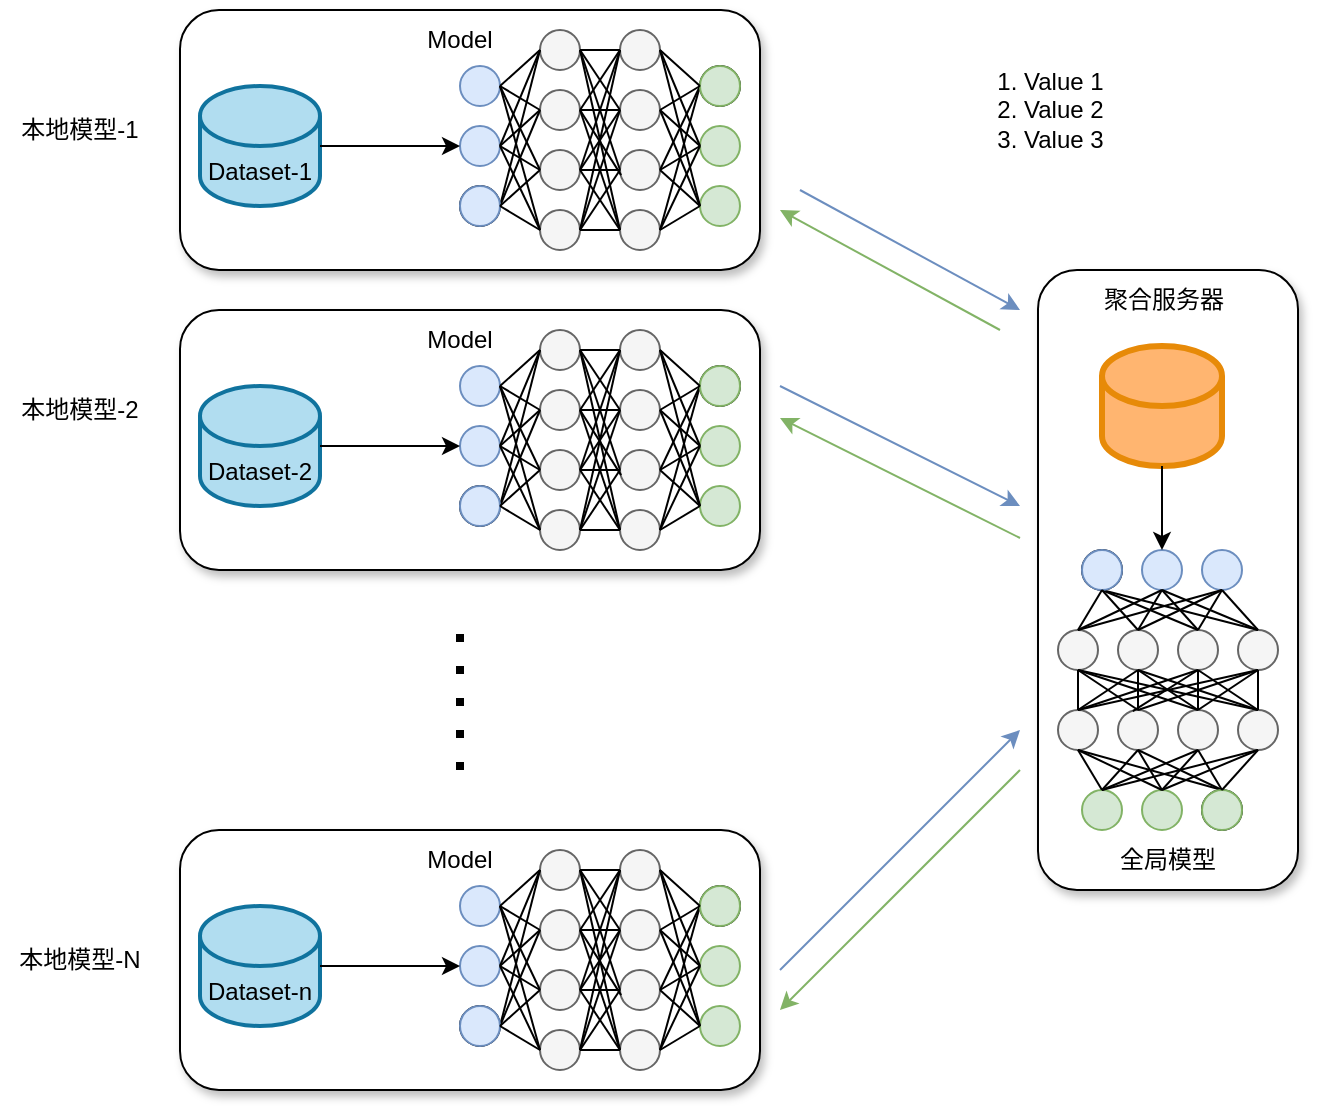<mxfile version="24.3.1" type="github">
  <diagram name="第 1 页" id="-fBQ2Zc3S_zsf6xObRtY">
    <mxGraphModel dx="1207" dy="614" grid="1" gridSize="10" guides="1" tooltips="1" connect="1" arrows="1" fold="1" page="1" pageScale="1" pageWidth="827" pageHeight="1169" math="0" shadow="0">
      <root>
        <mxCell id="0" />
        <mxCell id="1" parent="0" />
        <mxCell id="BH2l4RqOd2dtc3u16TBg-314" value="" style="group" vertex="1" connectable="0" parent="1">
          <mxGeometry x="160" y="240" width="290" height="130" as="geometry" />
        </mxCell>
        <mxCell id="BH2l4RqOd2dtc3u16TBg-1" value="" style="rounded=1;whiteSpace=wrap;html=1;shadow=1;" vertex="1" parent="BH2l4RqOd2dtc3u16TBg-314">
          <mxGeometry width="290" height="130" as="geometry" />
        </mxCell>
        <mxCell id="BH2l4RqOd2dtc3u16TBg-194" value="" style="group" vertex="1" connectable="0" parent="BH2l4RqOd2dtc3u16TBg-314">
          <mxGeometry x="140" y="10" width="140" height="110" as="geometry" />
        </mxCell>
        <mxCell id="BH2l4RqOd2dtc3u16TBg-2" value="" style="ellipse;whiteSpace=wrap;html=1;aspect=fixed;fillColor=#dae8fc;strokeColor=#6c8ebf;" vertex="1" parent="BH2l4RqOd2dtc3u16TBg-194">
          <mxGeometry y="18" width="20" height="20" as="geometry" />
        </mxCell>
        <mxCell id="BH2l4RqOd2dtc3u16TBg-3" value="" style="ellipse;whiteSpace=wrap;html=1;aspect=fixed;fillColor=#dae8fc;strokeColor=#6c8ebf;" vertex="1" parent="BH2l4RqOd2dtc3u16TBg-194">
          <mxGeometry y="48" width="20" height="20" as="geometry" />
        </mxCell>
        <mxCell id="BH2l4RqOd2dtc3u16TBg-4" value="" style="ellipse;whiteSpace=wrap;html=1;aspect=fixed;" vertex="1" parent="BH2l4RqOd2dtc3u16TBg-194">
          <mxGeometry y="78" width="20" height="20" as="geometry" />
        </mxCell>
        <mxCell id="BH2l4RqOd2dtc3u16TBg-8" value="" style="ellipse;whiteSpace=wrap;html=1;aspect=fixed;fillColor=#f5f5f5;fontColor=#333333;strokeColor=#666666;" vertex="1" parent="BH2l4RqOd2dtc3u16TBg-194">
          <mxGeometry x="40" width="20" height="20" as="geometry" />
        </mxCell>
        <mxCell id="BH2l4RqOd2dtc3u16TBg-9" value="" style="ellipse;whiteSpace=wrap;html=1;aspect=fixed;fillColor=#f5f5f5;fontColor=#333333;strokeColor=#666666;" vertex="1" parent="BH2l4RqOd2dtc3u16TBg-194">
          <mxGeometry x="40" y="30" width="20" height="20" as="geometry" />
        </mxCell>
        <mxCell id="BH2l4RqOd2dtc3u16TBg-10" value="" style="ellipse;whiteSpace=wrap;html=1;aspect=fixed;fillColor=#f5f5f5;fontColor=#333333;strokeColor=#666666;" vertex="1" parent="BH2l4RqOd2dtc3u16TBg-194">
          <mxGeometry x="40" y="60" width="20" height="20" as="geometry" />
        </mxCell>
        <mxCell id="BH2l4RqOd2dtc3u16TBg-11" value="" style="ellipse;whiteSpace=wrap;html=1;aspect=fixed;fillColor=#f5f5f5;fontColor=#333333;strokeColor=#666666;" vertex="1" parent="BH2l4RqOd2dtc3u16TBg-194">
          <mxGeometry x="40" y="90" width="20" height="20" as="geometry" />
        </mxCell>
        <mxCell id="BH2l4RqOd2dtc3u16TBg-28" value="" style="endArrow=none;html=1;rounded=0;exitX=1;exitY=0.5;exitDx=0;exitDy=0;entryX=0;entryY=0.5;entryDx=0;entryDy=0;" edge="1" parent="BH2l4RqOd2dtc3u16TBg-194" source="BH2l4RqOd2dtc3u16TBg-2" target="BH2l4RqOd2dtc3u16TBg-8">
          <mxGeometry width="50" height="50" relative="1" as="geometry">
            <mxPoint x="-10" y="60" as="sourcePoint" />
            <mxPoint x="20" y="10" as="targetPoint" />
          </mxGeometry>
        </mxCell>
        <mxCell id="BH2l4RqOd2dtc3u16TBg-29" value="" style="endArrow=none;html=1;rounded=0;exitX=1;exitY=0.5;exitDx=0;exitDy=0;entryX=0;entryY=0.5;entryDx=0;entryDy=0;" edge="1" parent="BH2l4RqOd2dtc3u16TBg-194" source="BH2l4RqOd2dtc3u16TBg-2" target="BH2l4RqOd2dtc3u16TBg-9">
          <mxGeometry width="50" height="50" relative="1" as="geometry">
            <mxPoint x="30" y="40" as="sourcePoint" />
            <mxPoint x="50" y="20" as="targetPoint" />
          </mxGeometry>
        </mxCell>
        <mxCell id="BH2l4RqOd2dtc3u16TBg-30" value="" style="endArrow=none;html=1;rounded=0;exitX=1;exitY=0.5;exitDx=0;exitDy=0;entryX=0;entryY=0.5;entryDx=0;entryDy=0;" edge="1" parent="BH2l4RqOd2dtc3u16TBg-194" source="BH2l4RqOd2dtc3u16TBg-2" target="BH2l4RqOd2dtc3u16TBg-10">
          <mxGeometry width="50" height="50" relative="1" as="geometry">
            <mxPoint x="40" y="50" as="sourcePoint" />
            <mxPoint x="60" y="30" as="targetPoint" />
          </mxGeometry>
        </mxCell>
        <mxCell id="BH2l4RqOd2dtc3u16TBg-31" value="" style="endArrow=none;html=1;rounded=0;exitX=1;exitY=0.5;exitDx=0;exitDy=0;entryX=0;entryY=0.5;entryDx=0;entryDy=0;" edge="1" parent="BH2l4RqOd2dtc3u16TBg-194" source="BH2l4RqOd2dtc3u16TBg-2" target="BH2l4RqOd2dtc3u16TBg-11">
          <mxGeometry width="50" height="50" relative="1" as="geometry">
            <mxPoint x="30" y="40" as="sourcePoint" />
            <mxPoint x="50" y="80" as="targetPoint" />
          </mxGeometry>
        </mxCell>
        <mxCell id="BH2l4RqOd2dtc3u16TBg-32" value="" style="endArrow=none;html=1;rounded=0;exitX=1;exitY=0.5;exitDx=0;exitDy=0;entryX=0;entryY=0.5;entryDx=0;entryDy=0;" edge="1" parent="BH2l4RqOd2dtc3u16TBg-194" source="BH2l4RqOd2dtc3u16TBg-3" target="BH2l4RqOd2dtc3u16TBg-8">
          <mxGeometry width="50" height="50" relative="1" as="geometry">
            <mxPoint x="40" y="50" as="sourcePoint" />
            <mxPoint x="60" y="90" as="targetPoint" />
          </mxGeometry>
        </mxCell>
        <mxCell id="BH2l4RqOd2dtc3u16TBg-33" value="" style="endArrow=none;html=1;rounded=0;exitX=1;exitY=0.5;exitDx=0;exitDy=0;entryX=0;entryY=0.5;entryDx=0;entryDy=0;" edge="1" parent="BH2l4RqOd2dtc3u16TBg-194" source="BH2l4RqOd2dtc3u16TBg-3" target="BH2l4RqOd2dtc3u16TBg-9">
          <mxGeometry width="50" height="50" relative="1" as="geometry">
            <mxPoint x="50" y="60" as="sourcePoint" />
            <mxPoint x="70" y="100" as="targetPoint" />
          </mxGeometry>
        </mxCell>
        <mxCell id="BH2l4RqOd2dtc3u16TBg-34" value="" style="endArrow=none;html=1;rounded=0;entryX=0;entryY=0.5;entryDx=0;entryDy=0;exitX=1;exitY=0.5;exitDx=0;exitDy=0;" edge="1" parent="BH2l4RqOd2dtc3u16TBg-194" source="BH2l4RqOd2dtc3u16TBg-3" target="BH2l4RqOd2dtc3u16TBg-10">
          <mxGeometry width="50" height="50" relative="1" as="geometry">
            <mxPoint x="-30" y="80" as="sourcePoint" />
            <mxPoint x="80" y="110" as="targetPoint" />
          </mxGeometry>
        </mxCell>
        <mxCell id="BH2l4RqOd2dtc3u16TBg-35" value="" style="endArrow=none;html=1;rounded=0;entryX=0;entryY=0.5;entryDx=0;entryDy=0;exitX=1;exitY=0.5;exitDx=0;exitDy=0;" edge="1" parent="BH2l4RqOd2dtc3u16TBg-194" source="BH2l4RqOd2dtc3u16TBg-3" target="BH2l4RqOd2dtc3u16TBg-11">
          <mxGeometry width="50" height="50" relative="1" as="geometry">
            <mxPoint x="29" y="73" as="sourcePoint" />
            <mxPoint x="50" y="80" as="targetPoint" />
          </mxGeometry>
        </mxCell>
        <mxCell id="BH2l4RqOd2dtc3u16TBg-36" value="" style="endArrow=none;html=1;rounded=0;exitX=1;exitY=0.5;exitDx=0;exitDy=0;entryX=0;entryY=0.5;entryDx=0;entryDy=0;" edge="1" parent="BH2l4RqOd2dtc3u16TBg-194" source="BH2l4RqOd2dtc3u16TBg-4" target="BH2l4RqOd2dtc3u16TBg-8">
          <mxGeometry width="50" height="50" relative="1" as="geometry">
            <mxPoint x="39" y="83" as="sourcePoint" />
            <mxPoint x="60" y="90" as="targetPoint" />
          </mxGeometry>
        </mxCell>
        <mxCell id="BH2l4RqOd2dtc3u16TBg-37" value="" style="endArrow=none;html=1;rounded=0;exitX=1;exitY=0.5;exitDx=0;exitDy=0;entryX=0;entryY=0.5;entryDx=0;entryDy=0;" edge="1" parent="BH2l4RqOd2dtc3u16TBg-194" source="BH2l4RqOd2dtc3u16TBg-4" target="BH2l4RqOd2dtc3u16TBg-9">
          <mxGeometry width="50" height="50" relative="1" as="geometry">
            <mxPoint x="49" y="93" as="sourcePoint" />
            <mxPoint x="70" y="100" as="targetPoint" />
          </mxGeometry>
        </mxCell>
        <mxCell id="BH2l4RqOd2dtc3u16TBg-39" value="" style="ellipse;whiteSpace=wrap;html=1;aspect=fixed;fillColor=#dae8fc;strokeColor=#6c8ebf;" vertex="1" parent="BH2l4RqOd2dtc3u16TBg-194">
          <mxGeometry y="78" width="20" height="20" as="geometry" />
        </mxCell>
        <mxCell id="BH2l4RqOd2dtc3u16TBg-41" value="" style="endArrow=none;html=1;rounded=0;exitX=1;exitY=0.5;exitDx=0;exitDy=0;entryX=0;entryY=0.5;entryDx=0;entryDy=0;" edge="1" parent="BH2l4RqOd2dtc3u16TBg-194" source="BH2l4RqOd2dtc3u16TBg-39" target="BH2l4RqOd2dtc3u16TBg-10">
          <mxGeometry width="50" height="50" relative="1" as="geometry">
            <mxPoint x="30" y="40" as="sourcePoint" />
            <mxPoint x="50" y="110" as="targetPoint" />
          </mxGeometry>
        </mxCell>
        <mxCell id="BH2l4RqOd2dtc3u16TBg-42" value="" style="endArrow=none;html=1;rounded=0;exitX=1;exitY=0.5;exitDx=0;exitDy=0;entryX=0;entryY=0.5;entryDx=0;entryDy=0;" edge="1" parent="BH2l4RqOd2dtc3u16TBg-194" source="BH2l4RqOd2dtc3u16TBg-39" target="BH2l4RqOd2dtc3u16TBg-11">
          <mxGeometry width="50" height="50" relative="1" as="geometry">
            <mxPoint x="30" y="100" as="sourcePoint" />
            <mxPoint x="50" y="80" as="targetPoint" />
          </mxGeometry>
        </mxCell>
        <mxCell id="BH2l4RqOd2dtc3u16TBg-63" value="" style="group;rotation=-180;" vertex="1" connectable="0" parent="BH2l4RqOd2dtc3u16TBg-194">
          <mxGeometry x="80" width="60" height="110" as="geometry" />
        </mxCell>
        <mxCell id="BH2l4RqOd2dtc3u16TBg-43" value="" style="ellipse;whiteSpace=wrap;html=1;aspect=fixed;rotation=-180;fillColor=#d5e8d4;strokeColor=#82b366;" vertex="1" parent="BH2l4RqOd2dtc3u16TBg-63">
          <mxGeometry x="40" y="78" width="20" height="20" as="geometry" />
        </mxCell>
        <mxCell id="BH2l4RqOd2dtc3u16TBg-44" value="" style="ellipse;whiteSpace=wrap;html=1;aspect=fixed;rotation=-180;fillColor=#d5e8d4;strokeColor=#82b366;" vertex="1" parent="BH2l4RqOd2dtc3u16TBg-63">
          <mxGeometry x="40" y="48" width="20" height="20" as="geometry" />
        </mxCell>
        <mxCell id="BH2l4RqOd2dtc3u16TBg-45" value="" style="ellipse;whiteSpace=wrap;html=1;aspect=fixed;rotation=-180;" vertex="1" parent="BH2l4RqOd2dtc3u16TBg-63">
          <mxGeometry x="40" y="18" width="20" height="20" as="geometry" />
        </mxCell>
        <mxCell id="BH2l4RqOd2dtc3u16TBg-46" value="" style="ellipse;whiteSpace=wrap;html=1;aspect=fixed;rotation=-180;fillColor=#f5f5f5;fontColor=#333333;strokeColor=#666666;" vertex="1" parent="BH2l4RqOd2dtc3u16TBg-63">
          <mxGeometry y="90" width="20" height="20" as="geometry" />
        </mxCell>
        <mxCell id="BH2l4RqOd2dtc3u16TBg-47" value="" style="ellipse;whiteSpace=wrap;html=1;aspect=fixed;rotation=-180;fillColor=#f5f5f5;fontColor=#333333;strokeColor=#666666;" vertex="1" parent="BH2l4RqOd2dtc3u16TBg-63">
          <mxGeometry y="60" width="20" height="20" as="geometry" />
        </mxCell>
        <mxCell id="BH2l4RqOd2dtc3u16TBg-48" value="" style="ellipse;whiteSpace=wrap;html=1;aspect=fixed;rotation=-180;fillColor=#f5f5f5;fontColor=#333333;strokeColor=#666666;" vertex="1" parent="BH2l4RqOd2dtc3u16TBg-63">
          <mxGeometry y="30" width="20" height="20" as="geometry" />
        </mxCell>
        <mxCell id="BH2l4RqOd2dtc3u16TBg-49" value="" style="ellipse;whiteSpace=wrap;html=1;aspect=fixed;rotation=-180;fillColor=#f5f5f5;fontColor=#333333;strokeColor=#666666;" vertex="1" parent="BH2l4RqOd2dtc3u16TBg-63">
          <mxGeometry width="20" height="20" as="geometry" />
        </mxCell>
        <mxCell id="BH2l4RqOd2dtc3u16TBg-50" value="" style="endArrow=none;html=1;rounded=0;exitX=1;exitY=0.5;exitDx=0;exitDy=0;entryX=0;entryY=0.5;entryDx=0;entryDy=0;" edge="1" parent="BH2l4RqOd2dtc3u16TBg-63" source="BH2l4RqOd2dtc3u16TBg-43" target="BH2l4RqOd2dtc3u16TBg-46">
          <mxGeometry width="50" height="50" relative="1" as="geometry">
            <mxPoint x="70" y="50" as="sourcePoint" />
            <mxPoint x="40" y="100" as="targetPoint" />
          </mxGeometry>
        </mxCell>
        <mxCell id="BH2l4RqOd2dtc3u16TBg-51" value="" style="endArrow=none;html=1;rounded=0;exitX=1;exitY=0.5;exitDx=0;exitDy=0;entryX=0;entryY=0.5;entryDx=0;entryDy=0;" edge="1" parent="BH2l4RqOd2dtc3u16TBg-63" source="BH2l4RqOd2dtc3u16TBg-43" target="BH2l4RqOd2dtc3u16TBg-47">
          <mxGeometry width="50" height="50" relative="1" as="geometry">
            <mxPoint x="30" y="70" as="sourcePoint" />
            <mxPoint x="10" y="90" as="targetPoint" />
          </mxGeometry>
        </mxCell>
        <mxCell id="BH2l4RqOd2dtc3u16TBg-52" value="" style="endArrow=none;html=1;rounded=0;exitX=1;exitY=0.5;exitDx=0;exitDy=0;entryX=0;entryY=0.5;entryDx=0;entryDy=0;" edge="1" parent="BH2l4RqOd2dtc3u16TBg-63" source="BH2l4RqOd2dtc3u16TBg-43" target="BH2l4RqOd2dtc3u16TBg-48">
          <mxGeometry width="50" height="50" relative="1" as="geometry">
            <mxPoint x="20" y="60" as="sourcePoint" />
            <mxPoint y="80" as="targetPoint" />
          </mxGeometry>
        </mxCell>
        <mxCell id="BH2l4RqOd2dtc3u16TBg-53" value="" style="endArrow=none;html=1;rounded=0;exitX=1;exitY=0.5;exitDx=0;exitDy=0;entryX=0;entryY=0.5;entryDx=0;entryDy=0;" edge="1" parent="BH2l4RqOd2dtc3u16TBg-63" source="BH2l4RqOd2dtc3u16TBg-43" target="BH2l4RqOd2dtc3u16TBg-49">
          <mxGeometry width="50" height="50" relative="1" as="geometry">
            <mxPoint x="30" y="70" as="sourcePoint" />
            <mxPoint x="10" y="30" as="targetPoint" />
          </mxGeometry>
        </mxCell>
        <mxCell id="BH2l4RqOd2dtc3u16TBg-54" value="" style="endArrow=none;html=1;rounded=0;exitX=1;exitY=0.5;exitDx=0;exitDy=0;entryX=0;entryY=0.5;entryDx=0;entryDy=0;" edge="1" parent="BH2l4RqOd2dtc3u16TBg-63" source="BH2l4RqOd2dtc3u16TBg-44" target="BH2l4RqOd2dtc3u16TBg-46">
          <mxGeometry width="50" height="50" relative="1" as="geometry">
            <mxPoint x="20" y="60" as="sourcePoint" />
            <mxPoint y="20" as="targetPoint" />
          </mxGeometry>
        </mxCell>
        <mxCell id="BH2l4RqOd2dtc3u16TBg-55" value="" style="endArrow=none;html=1;rounded=0;exitX=1;exitY=0.5;exitDx=0;exitDy=0;entryX=0;entryY=0.5;entryDx=0;entryDy=0;" edge="1" parent="BH2l4RqOd2dtc3u16TBg-63" source="BH2l4RqOd2dtc3u16TBg-44" target="BH2l4RqOd2dtc3u16TBg-47">
          <mxGeometry width="50" height="50" relative="1" as="geometry">
            <mxPoint x="10" y="50" as="sourcePoint" />
            <mxPoint x="-10" y="10" as="targetPoint" />
          </mxGeometry>
        </mxCell>
        <mxCell id="BH2l4RqOd2dtc3u16TBg-56" value="" style="endArrow=none;html=1;rounded=0;entryX=0;entryY=0.5;entryDx=0;entryDy=0;exitX=1;exitY=0.5;exitDx=0;exitDy=0;" edge="1" parent="BH2l4RqOd2dtc3u16TBg-63" source="BH2l4RqOd2dtc3u16TBg-44" target="BH2l4RqOd2dtc3u16TBg-48">
          <mxGeometry width="50" height="50" relative="1" as="geometry">
            <mxPoint x="90" y="30" as="sourcePoint" />
            <mxPoint x="-20" as="targetPoint" />
          </mxGeometry>
        </mxCell>
        <mxCell id="BH2l4RqOd2dtc3u16TBg-57" value="" style="endArrow=none;html=1;rounded=0;entryX=0;entryY=0.5;entryDx=0;entryDy=0;exitX=1;exitY=0.5;exitDx=0;exitDy=0;" edge="1" parent="BH2l4RqOd2dtc3u16TBg-63" source="BH2l4RqOd2dtc3u16TBg-44" target="BH2l4RqOd2dtc3u16TBg-49">
          <mxGeometry width="50" height="50" relative="1" as="geometry">
            <mxPoint x="31" y="37" as="sourcePoint" />
            <mxPoint x="10" y="30" as="targetPoint" />
          </mxGeometry>
        </mxCell>
        <mxCell id="BH2l4RqOd2dtc3u16TBg-58" value="" style="endArrow=none;html=1;rounded=0;exitX=1;exitY=0.5;exitDx=0;exitDy=0;entryX=0;entryY=0.5;entryDx=0;entryDy=0;" edge="1" parent="BH2l4RqOd2dtc3u16TBg-63" source="BH2l4RqOd2dtc3u16TBg-45" target="BH2l4RqOd2dtc3u16TBg-46">
          <mxGeometry width="50" height="50" relative="1" as="geometry">
            <mxPoint x="21" y="27" as="sourcePoint" />
            <mxPoint y="20" as="targetPoint" />
          </mxGeometry>
        </mxCell>
        <mxCell id="BH2l4RqOd2dtc3u16TBg-59" value="" style="endArrow=none;html=1;rounded=0;exitX=1;exitY=0.5;exitDx=0;exitDy=0;entryX=0;entryY=0.5;entryDx=0;entryDy=0;" edge="1" parent="BH2l4RqOd2dtc3u16TBg-63" source="BH2l4RqOd2dtc3u16TBg-45" target="BH2l4RqOd2dtc3u16TBg-47">
          <mxGeometry width="50" height="50" relative="1" as="geometry">
            <mxPoint x="11" y="17" as="sourcePoint" />
            <mxPoint x="-10" y="10" as="targetPoint" />
          </mxGeometry>
        </mxCell>
        <mxCell id="BH2l4RqOd2dtc3u16TBg-60" value="" style="ellipse;whiteSpace=wrap;html=1;aspect=fixed;rotation=-180;fillColor=#d5e8d4;strokeColor=#82b366;" vertex="1" parent="BH2l4RqOd2dtc3u16TBg-63">
          <mxGeometry x="40" y="18" width="20" height="20" as="geometry" />
        </mxCell>
        <mxCell id="BH2l4RqOd2dtc3u16TBg-61" value="" style="endArrow=none;html=1;rounded=0;exitX=1;exitY=0.5;exitDx=0;exitDy=0;entryX=0;entryY=0.5;entryDx=0;entryDy=0;" edge="1" parent="BH2l4RqOd2dtc3u16TBg-63" source="BH2l4RqOd2dtc3u16TBg-60" target="BH2l4RqOd2dtc3u16TBg-48">
          <mxGeometry width="50" height="50" relative="1" as="geometry">
            <mxPoint x="30" y="70" as="sourcePoint" />
            <mxPoint x="10" as="targetPoint" />
          </mxGeometry>
        </mxCell>
        <mxCell id="BH2l4RqOd2dtc3u16TBg-62" value="" style="endArrow=none;html=1;rounded=0;exitX=1;exitY=0.5;exitDx=0;exitDy=0;entryX=0;entryY=0.5;entryDx=0;entryDy=0;" edge="1" parent="BH2l4RqOd2dtc3u16TBg-63" source="BH2l4RqOd2dtc3u16TBg-60" target="BH2l4RqOd2dtc3u16TBg-49">
          <mxGeometry width="50" height="50" relative="1" as="geometry">
            <mxPoint x="30" y="10" as="sourcePoint" />
            <mxPoint x="10" y="30" as="targetPoint" />
          </mxGeometry>
        </mxCell>
        <mxCell id="BH2l4RqOd2dtc3u16TBg-64" value="" style="endArrow=none;html=1;rounded=0;exitX=1;exitY=0.5;exitDx=0;exitDy=0;entryX=1;entryY=0.5;entryDx=0;entryDy=0;" edge="1" parent="BH2l4RqOd2dtc3u16TBg-194" source="BH2l4RqOd2dtc3u16TBg-8" target="BH2l4RqOd2dtc3u16TBg-49">
          <mxGeometry width="50" height="50" relative="1" as="geometry">
            <mxPoint x="50" y="90" as="sourcePoint" />
            <mxPoint x="100" y="40" as="targetPoint" />
          </mxGeometry>
        </mxCell>
        <mxCell id="BH2l4RqOd2dtc3u16TBg-65" value="" style="endArrow=none;html=1;rounded=0;exitX=1;exitY=0.5;exitDx=0;exitDy=0;entryX=1;entryY=0.5;entryDx=0;entryDy=0;" edge="1" parent="BH2l4RqOd2dtc3u16TBg-194" source="BH2l4RqOd2dtc3u16TBg-8" target="BH2l4RqOd2dtc3u16TBg-48">
          <mxGeometry width="50" height="50" relative="1" as="geometry">
            <mxPoint x="70" y="20" as="sourcePoint" />
            <mxPoint x="90" y="20" as="targetPoint" />
          </mxGeometry>
        </mxCell>
        <mxCell id="BH2l4RqOd2dtc3u16TBg-66" value="" style="endArrow=none;html=1;rounded=0;exitX=1;exitY=0.5;exitDx=0;exitDy=0;entryX=1;entryY=0.5;entryDx=0;entryDy=0;" edge="1" parent="BH2l4RqOd2dtc3u16TBg-194" source="BH2l4RqOd2dtc3u16TBg-8" target="BH2l4RqOd2dtc3u16TBg-47">
          <mxGeometry width="50" height="50" relative="1" as="geometry">
            <mxPoint x="80" y="30" as="sourcePoint" />
            <mxPoint x="100" y="30" as="targetPoint" />
          </mxGeometry>
        </mxCell>
        <mxCell id="BH2l4RqOd2dtc3u16TBg-67" value="" style="endArrow=none;html=1;rounded=0;exitX=1;exitY=0.5;exitDx=0;exitDy=0;entryX=1;entryY=0.5;entryDx=0;entryDy=0;" edge="1" parent="BH2l4RqOd2dtc3u16TBg-194" source="BH2l4RqOd2dtc3u16TBg-8" target="BH2l4RqOd2dtc3u16TBg-46">
          <mxGeometry width="50" height="50" relative="1" as="geometry">
            <mxPoint x="90" y="40" as="sourcePoint" />
            <mxPoint x="110" y="40" as="targetPoint" />
          </mxGeometry>
        </mxCell>
        <mxCell id="BH2l4RqOd2dtc3u16TBg-68" value="" style="endArrow=none;html=1;rounded=0;exitX=1;exitY=0.5;exitDx=0;exitDy=0;entryX=1;entryY=0.5;entryDx=0;entryDy=0;" edge="1" parent="BH2l4RqOd2dtc3u16TBg-194" source="BH2l4RqOd2dtc3u16TBg-9" target="BH2l4RqOd2dtc3u16TBg-49">
          <mxGeometry width="50" height="50" relative="1" as="geometry">
            <mxPoint x="100" y="50" as="sourcePoint" />
            <mxPoint x="120" y="50" as="targetPoint" />
          </mxGeometry>
        </mxCell>
        <mxCell id="BH2l4RqOd2dtc3u16TBg-69" value="" style="endArrow=none;html=1;rounded=0;exitX=1;exitY=0.5;exitDx=0;exitDy=0;entryX=1;entryY=0.5;entryDx=0;entryDy=0;" edge="1" parent="BH2l4RqOd2dtc3u16TBg-194" source="BH2l4RqOd2dtc3u16TBg-9" target="BH2l4RqOd2dtc3u16TBg-48">
          <mxGeometry width="50" height="50" relative="1" as="geometry">
            <mxPoint x="110" y="60" as="sourcePoint" />
            <mxPoint x="130" y="60" as="targetPoint" />
          </mxGeometry>
        </mxCell>
        <mxCell id="BH2l4RqOd2dtc3u16TBg-70" value="" style="endArrow=none;html=1;rounded=0;exitX=1;exitY=0.5;exitDx=0;exitDy=0;entryX=0.972;entryY=0.372;entryDx=0;entryDy=0;entryPerimeter=0;" edge="1" parent="BH2l4RqOd2dtc3u16TBg-194" source="BH2l4RqOd2dtc3u16TBg-9" target="BH2l4RqOd2dtc3u16TBg-47">
          <mxGeometry width="50" height="50" relative="1" as="geometry">
            <mxPoint x="60" y="59.72" as="sourcePoint" />
            <mxPoint x="80" y="59.72" as="targetPoint" />
          </mxGeometry>
        </mxCell>
        <mxCell id="BH2l4RqOd2dtc3u16TBg-71" value="" style="endArrow=none;html=1;rounded=0;exitX=1;exitY=0.5;exitDx=0;exitDy=0;entryX=1;entryY=0.5;entryDx=0;entryDy=0;" edge="1" parent="BH2l4RqOd2dtc3u16TBg-194" source="BH2l4RqOd2dtc3u16TBg-9" target="BH2l4RqOd2dtc3u16TBg-46">
          <mxGeometry width="50" height="50" relative="1" as="geometry">
            <mxPoint x="130" y="80" as="sourcePoint" />
            <mxPoint x="150" y="80" as="targetPoint" />
          </mxGeometry>
        </mxCell>
        <mxCell id="BH2l4RqOd2dtc3u16TBg-72" value="" style="endArrow=none;html=1;rounded=0;exitX=1;exitY=0.5;exitDx=0;exitDy=0;entryX=1;entryY=0.5;entryDx=0;entryDy=0;" edge="1" parent="BH2l4RqOd2dtc3u16TBg-194" source="BH2l4RqOd2dtc3u16TBg-10" target="BH2l4RqOd2dtc3u16TBg-49">
          <mxGeometry width="50" height="50" relative="1" as="geometry">
            <mxPoint x="70" y="50" as="sourcePoint" />
            <mxPoint x="90" y="110" as="targetPoint" />
          </mxGeometry>
        </mxCell>
        <mxCell id="BH2l4RqOd2dtc3u16TBg-73" value="" style="endArrow=none;html=1;rounded=0;exitX=1;exitY=0.5;exitDx=0;exitDy=0;entryX=1;entryY=0.5;entryDx=0;entryDy=0;" edge="1" parent="BH2l4RqOd2dtc3u16TBg-194" source="BH2l4RqOd2dtc3u16TBg-10" target="BH2l4RqOd2dtc3u16TBg-48">
          <mxGeometry width="50" height="50" relative="1" as="geometry">
            <mxPoint x="80" y="60" as="sourcePoint" />
            <mxPoint x="100" y="120" as="targetPoint" />
          </mxGeometry>
        </mxCell>
        <mxCell id="BH2l4RqOd2dtc3u16TBg-74" value="" style="endArrow=none;html=1;rounded=0;exitX=1;exitY=0.5;exitDx=0;exitDy=0;entryX=1;entryY=0.5;entryDx=0;entryDy=0;" edge="1" parent="BH2l4RqOd2dtc3u16TBg-194" source="BH2l4RqOd2dtc3u16TBg-10" target="BH2l4RqOd2dtc3u16TBg-47">
          <mxGeometry width="50" height="50" relative="1" as="geometry">
            <mxPoint x="90" y="70" as="sourcePoint" />
            <mxPoint x="110" y="130" as="targetPoint" />
          </mxGeometry>
        </mxCell>
        <mxCell id="BH2l4RqOd2dtc3u16TBg-75" value="" style="endArrow=none;html=1;rounded=0;exitX=1;exitY=0.5;exitDx=0;exitDy=0;entryX=1;entryY=0.5;entryDx=0;entryDy=0;" edge="1" parent="BH2l4RqOd2dtc3u16TBg-194" source="BH2l4RqOd2dtc3u16TBg-10" target="BH2l4RqOd2dtc3u16TBg-46">
          <mxGeometry width="50" height="50" relative="1" as="geometry">
            <mxPoint x="100" y="80" as="sourcePoint" />
            <mxPoint x="120" y="140" as="targetPoint" />
          </mxGeometry>
        </mxCell>
        <mxCell id="BH2l4RqOd2dtc3u16TBg-76" value="" style="endArrow=none;html=1;rounded=0;exitX=1;exitY=0.5;exitDx=0;exitDy=0;entryX=1;entryY=0.5;entryDx=0;entryDy=0;" edge="1" parent="BH2l4RqOd2dtc3u16TBg-194" source="BH2l4RqOd2dtc3u16TBg-11" target="BH2l4RqOd2dtc3u16TBg-46">
          <mxGeometry width="50" height="50" relative="1" as="geometry">
            <mxPoint x="110" y="90" as="sourcePoint" />
            <mxPoint x="130" y="150" as="targetPoint" />
          </mxGeometry>
        </mxCell>
        <mxCell id="BH2l4RqOd2dtc3u16TBg-77" value="" style="endArrow=none;html=1;rounded=0;exitX=1;exitY=0.5;exitDx=0;exitDy=0;entryX=1;entryY=0.5;entryDx=0;entryDy=0;" edge="1" parent="BH2l4RqOd2dtc3u16TBg-194" source="BH2l4RqOd2dtc3u16TBg-11" target="BH2l4RqOd2dtc3u16TBg-47">
          <mxGeometry width="50" height="50" relative="1" as="geometry">
            <mxPoint x="70" y="110" as="sourcePoint" />
            <mxPoint x="90" y="110" as="targetPoint" />
          </mxGeometry>
        </mxCell>
        <mxCell id="BH2l4RqOd2dtc3u16TBg-78" value="" style="endArrow=none;html=1;rounded=0;exitX=1;exitY=0.5;exitDx=0;exitDy=0;entryX=1;entryY=0.5;entryDx=0;entryDy=0;" edge="1" parent="BH2l4RqOd2dtc3u16TBg-194" source="BH2l4RqOd2dtc3u16TBg-11" target="BH2l4RqOd2dtc3u16TBg-48">
          <mxGeometry width="50" height="50" relative="1" as="geometry">
            <mxPoint x="80" y="120" as="sourcePoint" />
            <mxPoint x="100" y="120" as="targetPoint" />
          </mxGeometry>
        </mxCell>
        <mxCell id="BH2l4RqOd2dtc3u16TBg-79" value="" style="endArrow=none;html=1;rounded=0;exitX=1;exitY=0.5;exitDx=0;exitDy=0;entryX=1;entryY=0.5;entryDx=0;entryDy=0;" edge="1" parent="BH2l4RqOd2dtc3u16TBg-194" source="BH2l4RqOd2dtc3u16TBg-11" target="BH2l4RqOd2dtc3u16TBg-49">
          <mxGeometry width="50" height="50" relative="1" as="geometry">
            <mxPoint x="90" y="130" as="sourcePoint" />
            <mxPoint x="110" y="130" as="targetPoint" />
          </mxGeometry>
        </mxCell>
        <mxCell id="BH2l4RqOd2dtc3u16TBg-312" value="Dataset-1" style="shape=cylinder3;whiteSpace=wrap;html=1;boundedLbl=1;backgroundOutline=1;size=15;fillColor=#b1ddf0;strokeColor=#10739e;strokeWidth=2;" vertex="1" parent="BH2l4RqOd2dtc3u16TBg-314">
          <mxGeometry x="10" y="38" width="60" height="60" as="geometry" />
        </mxCell>
        <mxCell id="BH2l4RqOd2dtc3u16TBg-313" value="" style="endArrow=classic;html=1;rounded=0;exitX=1;exitY=0.5;exitDx=0;exitDy=0;exitPerimeter=0;entryX=0;entryY=0.5;entryDx=0;entryDy=0;" edge="1" parent="BH2l4RqOd2dtc3u16TBg-314" source="BH2l4RqOd2dtc3u16TBg-312" target="BH2l4RqOd2dtc3u16TBg-3">
          <mxGeometry width="50" height="50" relative="1" as="geometry">
            <mxPoint x="150" y="220" as="sourcePoint" />
            <mxPoint x="200" y="170" as="targetPoint" />
          </mxGeometry>
        </mxCell>
        <mxCell id="BH2l4RqOd2dtc3u16TBg-510" value="Model" style="text;html=1;align=center;verticalAlign=middle;whiteSpace=wrap;rounded=0;" vertex="1" parent="BH2l4RqOd2dtc3u16TBg-314">
          <mxGeometry x="110" width="60" height="30" as="geometry" />
        </mxCell>
        <mxCell id="BH2l4RqOd2dtc3u16TBg-316" value="" style="group" vertex="1" connectable="0" parent="1">
          <mxGeometry x="160" y="390" width="290" height="130" as="geometry" />
        </mxCell>
        <mxCell id="BH2l4RqOd2dtc3u16TBg-317" value="" style="rounded=1;whiteSpace=wrap;html=1;shadow=1;" vertex="1" parent="BH2l4RqOd2dtc3u16TBg-316">
          <mxGeometry width="290" height="130" as="geometry" />
        </mxCell>
        <mxCell id="BH2l4RqOd2dtc3u16TBg-318" value="" style="group" vertex="1" connectable="0" parent="BH2l4RqOd2dtc3u16TBg-316">
          <mxGeometry x="140" y="10" width="140" height="110" as="geometry" />
        </mxCell>
        <mxCell id="BH2l4RqOd2dtc3u16TBg-319" value="" style="ellipse;whiteSpace=wrap;html=1;aspect=fixed;fillColor=#dae8fc;strokeColor=#6c8ebf;" vertex="1" parent="BH2l4RqOd2dtc3u16TBg-318">
          <mxGeometry y="18" width="20" height="20" as="geometry" />
        </mxCell>
        <mxCell id="BH2l4RqOd2dtc3u16TBg-320" value="" style="ellipse;whiteSpace=wrap;html=1;aspect=fixed;fillColor=#dae8fc;strokeColor=#6c8ebf;" vertex="1" parent="BH2l4RqOd2dtc3u16TBg-318">
          <mxGeometry y="48" width="20" height="20" as="geometry" />
        </mxCell>
        <mxCell id="BH2l4RqOd2dtc3u16TBg-321" value="" style="ellipse;whiteSpace=wrap;html=1;aspect=fixed;" vertex="1" parent="BH2l4RqOd2dtc3u16TBg-318">
          <mxGeometry y="78" width="20" height="20" as="geometry" />
        </mxCell>
        <mxCell id="BH2l4RqOd2dtc3u16TBg-322" value="" style="ellipse;whiteSpace=wrap;html=1;aspect=fixed;fillColor=#f5f5f5;fontColor=#333333;strokeColor=#666666;" vertex="1" parent="BH2l4RqOd2dtc3u16TBg-318">
          <mxGeometry x="40" width="20" height="20" as="geometry" />
        </mxCell>
        <mxCell id="BH2l4RqOd2dtc3u16TBg-323" value="" style="ellipse;whiteSpace=wrap;html=1;aspect=fixed;fillColor=#f5f5f5;fontColor=#333333;strokeColor=#666666;" vertex="1" parent="BH2l4RqOd2dtc3u16TBg-318">
          <mxGeometry x="40" y="30" width="20" height="20" as="geometry" />
        </mxCell>
        <mxCell id="BH2l4RqOd2dtc3u16TBg-324" value="" style="ellipse;whiteSpace=wrap;html=1;aspect=fixed;fillColor=#f5f5f5;fontColor=#333333;strokeColor=#666666;" vertex="1" parent="BH2l4RqOd2dtc3u16TBg-318">
          <mxGeometry x="40" y="60" width="20" height="20" as="geometry" />
        </mxCell>
        <mxCell id="BH2l4RqOd2dtc3u16TBg-325" value="" style="ellipse;whiteSpace=wrap;html=1;aspect=fixed;fillColor=#f5f5f5;fontColor=#333333;strokeColor=#666666;" vertex="1" parent="BH2l4RqOd2dtc3u16TBg-318">
          <mxGeometry x="40" y="90" width="20" height="20" as="geometry" />
        </mxCell>
        <mxCell id="BH2l4RqOd2dtc3u16TBg-326" value="" style="endArrow=none;html=1;rounded=0;exitX=1;exitY=0.5;exitDx=0;exitDy=0;entryX=0;entryY=0.5;entryDx=0;entryDy=0;" edge="1" parent="BH2l4RqOd2dtc3u16TBg-318" source="BH2l4RqOd2dtc3u16TBg-319" target="BH2l4RqOd2dtc3u16TBg-322">
          <mxGeometry width="50" height="50" relative="1" as="geometry">
            <mxPoint x="-10" y="60" as="sourcePoint" />
            <mxPoint x="20" y="10" as="targetPoint" />
          </mxGeometry>
        </mxCell>
        <mxCell id="BH2l4RqOd2dtc3u16TBg-327" value="" style="endArrow=none;html=1;rounded=0;exitX=1;exitY=0.5;exitDx=0;exitDy=0;entryX=0;entryY=0.5;entryDx=0;entryDy=0;" edge="1" parent="BH2l4RqOd2dtc3u16TBg-318" source="BH2l4RqOd2dtc3u16TBg-319" target="BH2l4RqOd2dtc3u16TBg-323">
          <mxGeometry width="50" height="50" relative="1" as="geometry">
            <mxPoint x="30" y="40" as="sourcePoint" />
            <mxPoint x="50" y="20" as="targetPoint" />
          </mxGeometry>
        </mxCell>
        <mxCell id="BH2l4RqOd2dtc3u16TBg-328" value="" style="endArrow=none;html=1;rounded=0;exitX=1;exitY=0.5;exitDx=0;exitDy=0;entryX=0;entryY=0.5;entryDx=0;entryDy=0;" edge="1" parent="BH2l4RqOd2dtc3u16TBg-318" source="BH2l4RqOd2dtc3u16TBg-319" target="BH2l4RqOd2dtc3u16TBg-324">
          <mxGeometry width="50" height="50" relative="1" as="geometry">
            <mxPoint x="40" y="50" as="sourcePoint" />
            <mxPoint x="60" y="30" as="targetPoint" />
          </mxGeometry>
        </mxCell>
        <mxCell id="BH2l4RqOd2dtc3u16TBg-329" value="" style="endArrow=none;html=1;rounded=0;exitX=1;exitY=0.5;exitDx=0;exitDy=0;entryX=0;entryY=0.5;entryDx=0;entryDy=0;" edge="1" parent="BH2l4RqOd2dtc3u16TBg-318" source="BH2l4RqOd2dtc3u16TBg-319" target="BH2l4RqOd2dtc3u16TBg-325">
          <mxGeometry width="50" height="50" relative="1" as="geometry">
            <mxPoint x="30" y="40" as="sourcePoint" />
            <mxPoint x="50" y="80" as="targetPoint" />
          </mxGeometry>
        </mxCell>
        <mxCell id="BH2l4RqOd2dtc3u16TBg-330" value="" style="endArrow=none;html=1;rounded=0;exitX=1;exitY=0.5;exitDx=0;exitDy=0;entryX=0;entryY=0.5;entryDx=0;entryDy=0;" edge="1" parent="BH2l4RqOd2dtc3u16TBg-318" source="BH2l4RqOd2dtc3u16TBg-320" target="BH2l4RqOd2dtc3u16TBg-322">
          <mxGeometry width="50" height="50" relative="1" as="geometry">
            <mxPoint x="40" y="50" as="sourcePoint" />
            <mxPoint x="60" y="90" as="targetPoint" />
          </mxGeometry>
        </mxCell>
        <mxCell id="BH2l4RqOd2dtc3u16TBg-331" value="" style="endArrow=none;html=1;rounded=0;exitX=1;exitY=0.5;exitDx=0;exitDy=0;entryX=0;entryY=0.5;entryDx=0;entryDy=0;" edge="1" parent="BH2l4RqOd2dtc3u16TBg-318" source="BH2l4RqOd2dtc3u16TBg-320" target="BH2l4RqOd2dtc3u16TBg-323">
          <mxGeometry width="50" height="50" relative="1" as="geometry">
            <mxPoint x="50" y="60" as="sourcePoint" />
            <mxPoint x="70" y="100" as="targetPoint" />
          </mxGeometry>
        </mxCell>
        <mxCell id="BH2l4RqOd2dtc3u16TBg-332" value="" style="endArrow=none;html=1;rounded=0;entryX=0;entryY=0.5;entryDx=0;entryDy=0;exitX=1;exitY=0.5;exitDx=0;exitDy=0;" edge="1" parent="BH2l4RqOd2dtc3u16TBg-318" source="BH2l4RqOd2dtc3u16TBg-320" target="BH2l4RqOd2dtc3u16TBg-324">
          <mxGeometry width="50" height="50" relative="1" as="geometry">
            <mxPoint x="-30" y="80" as="sourcePoint" />
            <mxPoint x="80" y="110" as="targetPoint" />
          </mxGeometry>
        </mxCell>
        <mxCell id="BH2l4RqOd2dtc3u16TBg-333" value="" style="endArrow=none;html=1;rounded=0;entryX=0;entryY=0.5;entryDx=0;entryDy=0;exitX=1;exitY=0.5;exitDx=0;exitDy=0;" edge="1" parent="BH2l4RqOd2dtc3u16TBg-318" source="BH2l4RqOd2dtc3u16TBg-320" target="BH2l4RqOd2dtc3u16TBg-325">
          <mxGeometry width="50" height="50" relative="1" as="geometry">
            <mxPoint x="29" y="73" as="sourcePoint" />
            <mxPoint x="50" y="80" as="targetPoint" />
          </mxGeometry>
        </mxCell>
        <mxCell id="BH2l4RqOd2dtc3u16TBg-334" value="" style="endArrow=none;html=1;rounded=0;exitX=1;exitY=0.5;exitDx=0;exitDy=0;entryX=0;entryY=0.5;entryDx=0;entryDy=0;" edge="1" parent="BH2l4RqOd2dtc3u16TBg-318" source="BH2l4RqOd2dtc3u16TBg-321" target="BH2l4RqOd2dtc3u16TBg-322">
          <mxGeometry width="50" height="50" relative="1" as="geometry">
            <mxPoint x="39" y="83" as="sourcePoint" />
            <mxPoint x="60" y="90" as="targetPoint" />
          </mxGeometry>
        </mxCell>
        <mxCell id="BH2l4RqOd2dtc3u16TBg-335" value="" style="endArrow=none;html=1;rounded=0;exitX=1;exitY=0.5;exitDx=0;exitDy=0;entryX=0;entryY=0.5;entryDx=0;entryDy=0;" edge="1" parent="BH2l4RqOd2dtc3u16TBg-318" source="BH2l4RqOd2dtc3u16TBg-321" target="BH2l4RqOd2dtc3u16TBg-323">
          <mxGeometry width="50" height="50" relative="1" as="geometry">
            <mxPoint x="49" y="93" as="sourcePoint" />
            <mxPoint x="70" y="100" as="targetPoint" />
          </mxGeometry>
        </mxCell>
        <mxCell id="BH2l4RqOd2dtc3u16TBg-336" value="" style="ellipse;whiteSpace=wrap;html=1;aspect=fixed;fillColor=#dae8fc;strokeColor=#6c8ebf;" vertex="1" parent="BH2l4RqOd2dtc3u16TBg-318">
          <mxGeometry y="78" width="20" height="20" as="geometry" />
        </mxCell>
        <mxCell id="BH2l4RqOd2dtc3u16TBg-337" value="" style="endArrow=none;html=1;rounded=0;exitX=1;exitY=0.5;exitDx=0;exitDy=0;entryX=0;entryY=0.5;entryDx=0;entryDy=0;" edge="1" parent="BH2l4RqOd2dtc3u16TBg-318" source="BH2l4RqOd2dtc3u16TBg-336" target="BH2l4RqOd2dtc3u16TBg-324">
          <mxGeometry width="50" height="50" relative="1" as="geometry">
            <mxPoint x="30" y="40" as="sourcePoint" />
            <mxPoint x="50" y="110" as="targetPoint" />
          </mxGeometry>
        </mxCell>
        <mxCell id="BH2l4RqOd2dtc3u16TBg-338" value="" style="endArrow=none;html=1;rounded=0;exitX=1;exitY=0.5;exitDx=0;exitDy=0;entryX=0;entryY=0.5;entryDx=0;entryDy=0;" edge="1" parent="BH2l4RqOd2dtc3u16TBg-318" source="BH2l4RqOd2dtc3u16TBg-336" target="BH2l4RqOd2dtc3u16TBg-325">
          <mxGeometry width="50" height="50" relative="1" as="geometry">
            <mxPoint x="30" y="100" as="sourcePoint" />
            <mxPoint x="50" y="80" as="targetPoint" />
          </mxGeometry>
        </mxCell>
        <mxCell id="BH2l4RqOd2dtc3u16TBg-339" value="" style="group;rotation=-180;" vertex="1" connectable="0" parent="BH2l4RqOd2dtc3u16TBg-318">
          <mxGeometry x="80" width="60" height="110" as="geometry" />
        </mxCell>
        <mxCell id="BH2l4RqOd2dtc3u16TBg-340" value="" style="ellipse;whiteSpace=wrap;html=1;aspect=fixed;rotation=-180;fillColor=#d5e8d4;strokeColor=#82b366;" vertex="1" parent="BH2l4RqOd2dtc3u16TBg-339">
          <mxGeometry x="40" y="78" width="20" height="20" as="geometry" />
        </mxCell>
        <mxCell id="BH2l4RqOd2dtc3u16TBg-341" value="" style="ellipse;whiteSpace=wrap;html=1;aspect=fixed;rotation=-180;fillColor=#d5e8d4;strokeColor=#82b366;" vertex="1" parent="BH2l4RqOd2dtc3u16TBg-339">
          <mxGeometry x="40" y="48" width="20" height="20" as="geometry" />
        </mxCell>
        <mxCell id="BH2l4RqOd2dtc3u16TBg-342" value="" style="ellipse;whiteSpace=wrap;html=1;aspect=fixed;rotation=-180;" vertex="1" parent="BH2l4RqOd2dtc3u16TBg-339">
          <mxGeometry x="40" y="18" width="20" height="20" as="geometry" />
        </mxCell>
        <mxCell id="BH2l4RqOd2dtc3u16TBg-343" value="" style="ellipse;whiteSpace=wrap;html=1;aspect=fixed;rotation=-180;fillColor=#f5f5f5;fontColor=#333333;strokeColor=#666666;" vertex="1" parent="BH2l4RqOd2dtc3u16TBg-339">
          <mxGeometry y="90" width="20" height="20" as="geometry" />
        </mxCell>
        <mxCell id="BH2l4RqOd2dtc3u16TBg-344" value="" style="ellipse;whiteSpace=wrap;html=1;aspect=fixed;rotation=-180;fillColor=#f5f5f5;fontColor=#333333;strokeColor=#666666;" vertex="1" parent="BH2l4RqOd2dtc3u16TBg-339">
          <mxGeometry y="60" width="20" height="20" as="geometry" />
        </mxCell>
        <mxCell id="BH2l4RqOd2dtc3u16TBg-345" value="" style="ellipse;whiteSpace=wrap;html=1;aspect=fixed;rotation=-180;fillColor=#f5f5f5;fontColor=#333333;strokeColor=#666666;" vertex="1" parent="BH2l4RqOd2dtc3u16TBg-339">
          <mxGeometry y="30" width="20" height="20" as="geometry" />
        </mxCell>
        <mxCell id="BH2l4RqOd2dtc3u16TBg-346" value="" style="ellipse;whiteSpace=wrap;html=1;aspect=fixed;rotation=-180;fillColor=#f5f5f5;fontColor=#333333;strokeColor=#666666;" vertex="1" parent="BH2l4RqOd2dtc3u16TBg-339">
          <mxGeometry width="20" height="20" as="geometry" />
        </mxCell>
        <mxCell id="BH2l4RqOd2dtc3u16TBg-347" value="" style="endArrow=none;html=1;rounded=0;exitX=1;exitY=0.5;exitDx=0;exitDy=0;entryX=0;entryY=0.5;entryDx=0;entryDy=0;" edge="1" parent="BH2l4RqOd2dtc3u16TBg-339" source="BH2l4RqOd2dtc3u16TBg-340" target="BH2l4RqOd2dtc3u16TBg-343">
          <mxGeometry width="50" height="50" relative="1" as="geometry">
            <mxPoint x="70" y="50" as="sourcePoint" />
            <mxPoint x="40" y="100" as="targetPoint" />
          </mxGeometry>
        </mxCell>
        <mxCell id="BH2l4RqOd2dtc3u16TBg-348" value="" style="endArrow=none;html=1;rounded=0;exitX=1;exitY=0.5;exitDx=0;exitDy=0;entryX=0;entryY=0.5;entryDx=0;entryDy=0;" edge="1" parent="BH2l4RqOd2dtc3u16TBg-339" source="BH2l4RqOd2dtc3u16TBg-340" target="BH2l4RqOd2dtc3u16TBg-344">
          <mxGeometry width="50" height="50" relative="1" as="geometry">
            <mxPoint x="30" y="70" as="sourcePoint" />
            <mxPoint x="10" y="90" as="targetPoint" />
          </mxGeometry>
        </mxCell>
        <mxCell id="BH2l4RqOd2dtc3u16TBg-349" value="" style="endArrow=none;html=1;rounded=0;exitX=1;exitY=0.5;exitDx=0;exitDy=0;entryX=0;entryY=0.5;entryDx=0;entryDy=0;" edge="1" parent="BH2l4RqOd2dtc3u16TBg-339" source="BH2l4RqOd2dtc3u16TBg-340" target="BH2l4RqOd2dtc3u16TBg-345">
          <mxGeometry width="50" height="50" relative="1" as="geometry">
            <mxPoint x="20" y="60" as="sourcePoint" />
            <mxPoint y="80" as="targetPoint" />
          </mxGeometry>
        </mxCell>
        <mxCell id="BH2l4RqOd2dtc3u16TBg-350" value="" style="endArrow=none;html=1;rounded=0;exitX=1;exitY=0.5;exitDx=0;exitDy=0;entryX=0;entryY=0.5;entryDx=0;entryDy=0;" edge="1" parent="BH2l4RqOd2dtc3u16TBg-339" source="BH2l4RqOd2dtc3u16TBg-340" target="BH2l4RqOd2dtc3u16TBg-346">
          <mxGeometry width="50" height="50" relative="1" as="geometry">
            <mxPoint x="30" y="70" as="sourcePoint" />
            <mxPoint x="10" y="30" as="targetPoint" />
          </mxGeometry>
        </mxCell>
        <mxCell id="BH2l4RqOd2dtc3u16TBg-351" value="" style="endArrow=none;html=1;rounded=0;exitX=1;exitY=0.5;exitDx=0;exitDy=0;entryX=0;entryY=0.5;entryDx=0;entryDy=0;" edge="1" parent="BH2l4RqOd2dtc3u16TBg-339" source="BH2l4RqOd2dtc3u16TBg-341" target="BH2l4RqOd2dtc3u16TBg-343">
          <mxGeometry width="50" height="50" relative="1" as="geometry">
            <mxPoint x="20" y="60" as="sourcePoint" />
            <mxPoint y="20" as="targetPoint" />
          </mxGeometry>
        </mxCell>
        <mxCell id="BH2l4RqOd2dtc3u16TBg-352" value="" style="endArrow=none;html=1;rounded=0;exitX=1;exitY=0.5;exitDx=0;exitDy=0;entryX=0;entryY=0.5;entryDx=0;entryDy=0;" edge="1" parent="BH2l4RqOd2dtc3u16TBg-339" source="BH2l4RqOd2dtc3u16TBg-341" target="BH2l4RqOd2dtc3u16TBg-344">
          <mxGeometry width="50" height="50" relative="1" as="geometry">
            <mxPoint x="10" y="50" as="sourcePoint" />
            <mxPoint x="-10" y="10" as="targetPoint" />
          </mxGeometry>
        </mxCell>
        <mxCell id="BH2l4RqOd2dtc3u16TBg-353" value="" style="endArrow=none;html=1;rounded=0;entryX=0;entryY=0.5;entryDx=0;entryDy=0;exitX=1;exitY=0.5;exitDx=0;exitDy=0;" edge="1" parent="BH2l4RqOd2dtc3u16TBg-339" source="BH2l4RqOd2dtc3u16TBg-341" target="BH2l4RqOd2dtc3u16TBg-345">
          <mxGeometry width="50" height="50" relative="1" as="geometry">
            <mxPoint x="90" y="30" as="sourcePoint" />
            <mxPoint x="-20" as="targetPoint" />
          </mxGeometry>
        </mxCell>
        <mxCell id="BH2l4RqOd2dtc3u16TBg-354" value="" style="endArrow=none;html=1;rounded=0;entryX=0;entryY=0.5;entryDx=0;entryDy=0;exitX=1;exitY=0.5;exitDx=0;exitDy=0;" edge="1" parent="BH2l4RqOd2dtc3u16TBg-339" source="BH2l4RqOd2dtc3u16TBg-341" target="BH2l4RqOd2dtc3u16TBg-346">
          <mxGeometry width="50" height="50" relative="1" as="geometry">
            <mxPoint x="31" y="37" as="sourcePoint" />
            <mxPoint x="10" y="30" as="targetPoint" />
          </mxGeometry>
        </mxCell>
        <mxCell id="BH2l4RqOd2dtc3u16TBg-355" value="" style="endArrow=none;html=1;rounded=0;exitX=1;exitY=0.5;exitDx=0;exitDy=0;entryX=0;entryY=0.5;entryDx=0;entryDy=0;" edge="1" parent="BH2l4RqOd2dtc3u16TBg-339" source="BH2l4RqOd2dtc3u16TBg-342" target="BH2l4RqOd2dtc3u16TBg-343">
          <mxGeometry width="50" height="50" relative="1" as="geometry">
            <mxPoint x="21" y="27" as="sourcePoint" />
            <mxPoint y="20" as="targetPoint" />
          </mxGeometry>
        </mxCell>
        <mxCell id="BH2l4RqOd2dtc3u16TBg-356" value="" style="endArrow=none;html=1;rounded=0;exitX=1;exitY=0.5;exitDx=0;exitDy=0;entryX=0;entryY=0.5;entryDx=0;entryDy=0;" edge="1" parent="BH2l4RqOd2dtc3u16TBg-339" source="BH2l4RqOd2dtc3u16TBg-342" target="BH2l4RqOd2dtc3u16TBg-344">
          <mxGeometry width="50" height="50" relative="1" as="geometry">
            <mxPoint x="11" y="17" as="sourcePoint" />
            <mxPoint x="-10" y="10" as="targetPoint" />
          </mxGeometry>
        </mxCell>
        <mxCell id="BH2l4RqOd2dtc3u16TBg-357" value="" style="ellipse;whiteSpace=wrap;html=1;aspect=fixed;rotation=-180;fillColor=#d5e8d4;strokeColor=#82b366;" vertex="1" parent="BH2l4RqOd2dtc3u16TBg-339">
          <mxGeometry x="40" y="18" width="20" height="20" as="geometry" />
        </mxCell>
        <mxCell id="BH2l4RqOd2dtc3u16TBg-358" value="" style="endArrow=none;html=1;rounded=0;exitX=1;exitY=0.5;exitDx=0;exitDy=0;entryX=0;entryY=0.5;entryDx=0;entryDy=0;" edge="1" parent="BH2l4RqOd2dtc3u16TBg-339" source="BH2l4RqOd2dtc3u16TBg-357" target="BH2l4RqOd2dtc3u16TBg-345">
          <mxGeometry width="50" height="50" relative="1" as="geometry">
            <mxPoint x="30" y="70" as="sourcePoint" />
            <mxPoint x="10" as="targetPoint" />
          </mxGeometry>
        </mxCell>
        <mxCell id="BH2l4RqOd2dtc3u16TBg-359" value="" style="endArrow=none;html=1;rounded=0;exitX=1;exitY=0.5;exitDx=0;exitDy=0;entryX=0;entryY=0.5;entryDx=0;entryDy=0;" edge="1" parent="BH2l4RqOd2dtc3u16TBg-339" source="BH2l4RqOd2dtc3u16TBg-357" target="BH2l4RqOd2dtc3u16TBg-346">
          <mxGeometry width="50" height="50" relative="1" as="geometry">
            <mxPoint x="30" y="10" as="sourcePoint" />
            <mxPoint x="10" y="30" as="targetPoint" />
          </mxGeometry>
        </mxCell>
        <mxCell id="BH2l4RqOd2dtc3u16TBg-360" value="" style="endArrow=none;html=1;rounded=0;exitX=1;exitY=0.5;exitDx=0;exitDy=0;entryX=1;entryY=0.5;entryDx=0;entryDy=0;" edge="1" parent="BH2l4RqOd2dtc3u16TBg-318" source="BH2l4RqOd2dtc3u16TBg-322" target="BH2l4RqOd2dtc3u16TBg-346">
          <mxGeometry width="50" height="50" relative="1" as="geometry">
            <mxPoint x="50" y="90" as="sourcePoint" />
            <mxPoint x="100" y="40" as="targetPoint" />
          </mxGeometry>
        </mxCell>
        <mxCell id="BH2l4RqOd2dtc3u16TBg-361" value="" style="endArrow=none;html=1;rounded=0;exitX=1;exitY=0.5;exitDx=0;exitDy=0;entryX=1;entryY=0.5;entryDx=0;entryDy=0;" edge="1" parent="BH2l4RqOd2dtc3u16TBg-318" source="BH2l4RqOd2dtc3u16TBg-322" target="BH2l4RqOd2dtc3u16TBg-345">
          <mxGeometry width="50" height="50" relative="1" as="geometry">
            <mxPoint x="70" y="20" as="sourcePoint" />
            <mxPoint x="90" y="20" as="targetPoint" />
          </mxGeometry>
        </mxCell>
        <mxCell id="BH2l4RqOd2dtc3u16TBg-362" value="" style="endArrow=none;html=1;rounded=0;exitX=1;exitY=0.5;exitDx=0;exitDy=0;entryX=1;entryY=0.5;entryDx=0;entryDy=0;" edge="1" parent="BH2l4RqOd2dtc3u16TBg-318" source="BH2l4RqOd2dtc3u16TBg-322" target="BH2l4RqOd2dtc3u16TBg-344">
          <mxGeometry width="50" height="50" relative="1" as="geometry">
            <mxPoint x="80" y="30" as="sourcePoint" />
            <mxPoint x="100" y="30" as="targetPoint" />
          </mxGeometry>
        </mxCell>
        <mxCell id="BH2l4RqOd2dtc3u16TBg-363" value="" style="endArrow=none;html=1;rounded=0;exitX=1;exitY=0.5;exitDx=0;exitDy=0;entryX=1;entryY=0.5;entryDx=0;entryDy=0;" edge="1" parent="BH2l4RqOd2dtc3u16TBg-318" source="BH2l4RqOd2dtc3u16TBg-322" target="BH2l4RqOd2dtc3u16TBg-343">
          <mxGeometry width="50" height="50" relative="1" as="geometry">
            <mxPoint x="90" y="40" as="sourcePoint" />
            <mxPoint x="110" y="40" as="targetPoint" />
          </mxGeometry>
        </mxCell>
        <mxCell id="BH2l4RqOd2dtc3u16TBg-364" value="" style="endArrow=none;html=1;rounded=0;exitX=1;exitY=0.5;exitDx=0;exitDy=0;entryX=1;entryY=0.5;entryDx=0;entryDy=0;" edge="1" parent="BH2l4RqOd2dtc3u16TBg-318" source="BH2l4RqOd2dtc3u16TBg-323" target="BH2l4RqOd2dtc3u16TBg-346">
          <mxGeometry width="50" height="50" relative="1" as="geometry">
            <mxPoint x="100" y="50" as="sourcePoint" />
            <mxPoint x="120" y="50" as="targetPoint" />
          </mxGeometry>
        </mxCell>
        <mxCell id="BH2l4RqOd2dtc3u16TBg-365" value="" style="endArrow=none;html=1;rounded=0;exitX=1;exitY=0.5;exitDx=0;exitDy=0;entryX=1;entryY=0.5;entryDx=0;entryDy=0;" edge="1" parent="BH2l4RqOd2dtc3u16TBg-318" source="BH2l4RqOd2dtc3u16TBg-323" target="BH2l4RqOd2dtc3u16TBg-345">
          <mxGeometry width="50" height="50" relative="1" as="geometry">
            <mxPoint x="110" y="60" as="sourcePoint" />
            <mxPoint x="130" y="60" as="targetPoint" />
          </mxGeometry>
        </mxCell>
        <mxCell id="BH2l4RqOd2dtc3u16TBg-366" value="" style="endArrow=none;html=1;rounded=0;exitX=1;exitY=0.5;exitDx=0;exitDy=0;entryX=0.972;entryY=0.372;entryDx=0;entryDy=0;entryPerimeter=0;" edge="1" parent="BH2l4RqOd2dtc3u16TBg-318" source="BH2l4RqOd2dtc3u16TBg-323" target="BH2l4RqOd2dtc3u16TBg-344">
          <mxGeometry width="50" height="50" relative="1" as="geometry">
            <mxPoint x="60" y="59.72" as="sourcePoint" />
            <mxPoint x="80" y="59.72" as="targetPoint" />
          </mxGeometry>
        </mxCell>
        <mxCell id="BH2l4RqOd2dtc3u16TBg-367" value="" style="endArrow=none;html=1;rounded=0;exitX=1;exitY=0.5;exitDx=0;exitDy=0;entryX=1;entryY=0.5;entryDx=0;entryDy=0;" edge="1" parent="BH2l4RqOd2dtc3u16TBg-318" source="BH2l4RqOd2dtc3u16TBg-323" target="BH2l4RqOd2dtc3u16TBg-343">
          <mxGeometry width="50" height="50" relative="1" as="geometry">
            <mxPoint x="130" y="80" as="sourcePoint" />
            <mxPoint x="150" y="80" as="targetPoint" />
          </mxGeometry>
        </mxCell>
        <mxCell id="BH2l4RqOd2dtc3u16TBg-368" value="" style="endArrow=none;html=1;rounded=0;exitX=1;exitY=0.5;exitDx=0;exitDy=0;entryX=1;entryY=0.5;entryDx=0;entryDy=0;" edge="1" parent="BH2l4RqOd2dtc3u16TBg-318" source="BH2l4RqOd2dtc3u16TBg-324" target="BH2l4RqOd2dtc3u16TBg-346">
          <mxGeometry width="50" height="50" relative="1" as="geometry">
            <mxPoint x="70" y="50" as="sourcePoint" />
            <mxPoint x="90" y="110" as="targetPoint" />
          </mxGeometry>
        </mxCell>
        <mxCell id="BH2l4RqOd2dtc3u16TBg-369" value="" style="endArrow=none;html=1;rounded=0;exitX=1;exitY=0.5;exitDx=0;exitDy=0;entryX=1;entryY=0.5;entryDx=0;entryDy=0;" edge="1" parent="BH2l4RqOd2dtc3u16TBg-318" source="BH2l4RqOd2dtc3u16TBg-324" target="BH2l4RqOd2dtc3u16TBg-345">
          <mxGeometry width="50" height="50" relative="1" as="geometry">
            <mxPoint x="80" y="60" as="sourcePoint" />
            <mxPoint x="100" y="120" as="targetPoint" />
          </mxGeometry>
        </mxCell>
        <mxCell id="BH2l4RqOd2dtc3u16TBg-370" value="" style="endArrow=none;html=1;rounded=0;exitX=1;exitY=0.5;exitDx=0;exitDy=0;entryX=1;entryY=0.5;entryDx=0;entryDy=0;" edge="1" parent="BH2l4RqOd2dtc3u16TBg-318" source="BH2l4RqOd2dtc3u16TBg-324" target="BH2l4RqOd2dtc3u16TBg-344">
          <mxGeometry width="50" height="50" relative="1" as="geometry">
            <mxPoint x="90" y="70" as="sourcePoint" />
            <mxPoint x="110" y="130" as="targetPoint" />
          </mxGeometry>
        </mxCell>
        <mxCell id="BH2l4RqOd2dtc3u16TBg-371" value="" style="endArrow=none;html=1;rounded=0;exitX=1;exitY=0.5;exitDx=0;exitDy=0;entryX=1;entryY=0.5;entryDx=0;entryDy=0;" edge="1" parent="BH2l4RqOd2dtc3u16TBg-318" source="BH2l4RqOd2dtc3u16TBg-324" target="BH2l4RqOd2dtc3u16TBg-343">
          <mxGeometry width="50" height="50" relative="1" as="geometry">
            <mxPoint x="100" y="80" as="sourcePoint" />
            <mxPoint x="120" y="140" as="targetPoint" />
          </mxGeometry>
        </mxCell>
        <mxCell id="BH2l4RqOd2dtc3u16TBg-372" value="" style="endArrow=none;html=1;rounded=0;exitX=1;exitY=0.5;exitDx=0;exitDy=0;entryX=1;entryY=0.5;entryDx=0;entryDy=0;" edge="1" parent="BH2l4RqOd2dtc3u16TBg-318" source="BH2l4RqOd2dtc3u16TBg-325" target="BH2l4RqOd2dtc3u16TBg-343">
          <mxGeometry width="50" height="50" relative="1" as="geometry">
            <mxPoint x="110" y="90" as="sourcePoint" />
            <mxPoint x="130" y="150" as="targetPoint" />
          </mxGeometry>
        </mxCell>
        <mxCell id="BH2l4RqOd2dtc3u16TBg-373" value="" style="endArrow=none;html=1;rounded=0;exitX=1;exitY=0.5;exitDx=0;exitDy=0;entryX=1;entryY=0.5;entryDx=0;entryDy=0;" edge="1" parent="BH2l4RqOd2dtc3u16TBg-318" source="BH2l4RqOd2dtc3u16TBg-325" target="BH2l4RqOd2dtc3u16TBg-344">
          <mxGeometry width="50" height="50" relative="1" as="geometry">
            <mxPoint x="70" y="110" as="sourcePoint" />
            <mxPoint x="90" y="110" as="targetPoint" />
          </mxGeometry>
        </mxCell>
        <mxCell id="BH2l4RqOd2dtc3u16TBg-374" value="" style="endArrow=none;html=1;rounded=0;exitX=1;exitY=0.5;exitDx=0;exitDy=0;entryX=1;entryY=0.5;entryDx=0;entryDy=0;" edge="1" parent="BH2l4RqOd2dtc3u16TBg-318" source="BH2l4RqOd2dtc3u16TBg-325" target="BH2l4RqOd2dtc3u16TBg-345">
          <mxGeometry width="50" height="50" relative="1" as="geometry">
            <mxPoint x="80" y="120" as="sourcePoint" />
            <mxPoint x="100" y="120" as="targetPoint" />
          </mxGeometry>
        </mxCell>
        <mxCell id="BH2l4RqOd2dtc3u16TBg-375" value="" style="endArrow=none;html=1;rounded=0;exitX=1;exitY=0.5;exitDx=0;exitDy=0;entryX=1;entryY=0.5;entryDx=0;entryDy=0;" edge="1" parent="BH2l4RqOd2dtc3u16TBg-318" source="BH2l4RqOd2dtc3u16TBg-325" target="BH2l4RqOd2dtc3u16TBg-346">
          <mxGeometry width="50" height="50" relative="1" as="geometry">
            <mxPoint x="90" y="130" as="sourcePoint" />
            <mxPoint x="110" y="130" as="targetPoint" />
          </mxGeometry>
        </mxCell>
        <mxCell id="BH2l4RqOd2dtc3u16TBg-376" value="Dataset-2" style="shape=cylinder3;whiteSpace=wrap;html=1;boundedLbl=1;backgroundOutline=1;size=15;fillColor=#b1ddf0;strokeColor=#10739e;strokeWidth=2;" vertex="1" parent="BH2l4RqOd2dtc3u16TBg-316">
          <mxGeometry x="10" y="38" width="60" height="60" as="geometry" />
        </mxCell>
        <mxCell id="BH2l4RqOd2dtc3u16TBg-377" value="" style="endArrow=classic;html=1;rounded=0;exitX=1;exitY=0.5;exitDx=0;exitDy=0;exitPerimeter=0;entryX=0;entryY=0.5;entryDx=0;entryDy=0;" edge="1" parent="BH2l4RqOd2dtc3u16TBg-316" source="BH2l4RqOd2dtc3u16TBg-376" target="BH2l4RqOd2dtc3u16TBg-320">
          <mxGeometry width="50" height="50" relative="1" as="geometry">
            <mxPoint x="150" y="220" as="sourcePoint" />
            <mxPoint x="200" y="170" as="targetPoint" />
          </mxGeometry>
        </mxCell>
        <mxCell id="BH2l4RqOd2dtc3u16TBg-638" value="Model" style="text;html=1;align=center;verticalAlign=middle;whiteSpace=wrap;rounded=0;" vertex="1" parent="BH2l4RqOd2dtc3u16TBg-316">
          <mxGeometry x="110" width="60" height="30" as="geometry" />
        </mxCell>
        <mxCell id="BH2l4RqOd2dtc3u16TBg-378" value="" style="group" vertex="1" connectable="0" parent="1">
          <mxGeometry x="160" y="650" width="290" height="130" as="geometry" />
        </mxCell>
        <mxCell id="BH2l4RqOd2dtc3u16TBg-379" value="" style="rounded=1;whiteSpace=wrap;html=1;shadow=1;" vertex="1" parent="BH2l4RqOd2dtc3u16TBg-378">
          <mxGeometry width="290" height="130" as="geometry" />
        </mxCell>
        <mxCell id="BH2l4RqOd2dtc3u16TBg-380" value="" style="group" vertex="1" connectable="0" parent="BH2l4RqOd2dtc3u16TBg-378">
          <mxGeometry x="140" y="10" width="140" height="110" as="geometry" />
        </mxCell>
        <mxCell id="BH2l4RqOd2dtc3u16TBg-381" value="" style="ellipse;whiteSpace=wrap;html=1;aspect=fixed;fillColor=#dae8fc;strokeColor=#6c8ebf;" vertex="1" parent="BH2l4RqOd2dtc3u16TBg-380">
          <mxGeometry y="18" width="20" height="20" as="geometry" />
        </mxCell>
        <mxCell id="BH2l4RqOd2dtc3u16TBg-382" value="" style="ellipse;whiteSpace=wrap;html=1;aspect=fixed;fillColor=#dae8fc;strokeColor=#6c8ebf;" vertex="1" parent="BH2l4RqOd2dtc3u16TBg-380">
          <mxGeometry y="48" width="20" height="20" as="geometry" />
        </mxCell>
        <mxCell id="BH2l4RqOd2dtc3u16TBg-383" value="" style="ellipse;whiteSpace=wrap;html=1;aspect=fixed;" vertex="1" parent="BH2l4RqOd2dtc3u16TBg-380">
          <mxGeometry y="78" width="20" height="20" as="geometry" />
        </mxCell>
        <mxCell id="BH2l4RqOd2dtc3u16TBg-384" value="" style="ellipse;whiteSpace=wrap;html=1;aspect=fixed;fillColor=#f5f5f5;fontColor=#333333;strokeColor=#666666;" vertex="1" parent="BH2l4RqOd2dtc3u16TBg-380">
          <mxGeometry x="40" width="20" height="20" as="geometry" />
        </mxCell>
        <mxCell id="BH2l4RqOd2dtc3u16TBg-385" value="" style="ellipse;whiteSpace=wrap;html=1;aspect=fixed;fillColor=#f5f5f5;fontColor=#333333;strokeColor=#666666;" vertex="1" parent="BH2l4RqOd2dtc3u16TBg-380">
          <mxGeometry x="40" y="30" width="20" height="20" as="geometry" />
        </mxCell>
        <mxCell id="BH2l4RqOd2dtc3u16TBg-386" value="" style="ellipse;whiteSpace=wrap;html=1;aspect=fixed;fillColor=#f5f5f5;fontColor=#333333;strokeColor=#666666;" vertex="1" parent="BH2l4RqOd2dtc3u16TBg-380">
          <mxGeometry x="40" y="60" width="20" height="20" as="geometry" />
        </mxCell>
        <mxCell id="BH2l4RqOd2dtc3u16TBg-387" value="" style="ellipse;whiteSpace=wrap;html=1;aspect=fixed;fillColor=#f5f5f5;fontColor=#333333;strokeColor=#666666;" vertex="1" parent="BH2l4RqOd2dtc3u16TBg-380">
          <mxGeometry x="40" y="90" width="20" height="20" as="geometry" />
        </mxCell>
        <mxCell id="BH2l4RqOd2dtc3u16TBg-388" value="" style="endArrow=none;html=1;rounded=0;exitX=1;exitY=0.5;exitDx=0;exitDy=0;entryX=0;entryY=0.5;entryDx=0;entryDy=0;" edge="1" parent="BH2l4RqOd2dtc3u16TBg-380" source="BH2l4RqOd2dtc3u16TBg-381" target="BH2l4RqOd2dtc3u16TBg-384">
          <mxGeometry width="50" height="50" relative="1" as="geometry">
            <mxPoint x="-10" y="60" as="sourcePoint" />
            <mxPoint x="20" y="10" as="targetPoint" />
          </mxGeometry>
        </mxCell>
        <mxCell id="BH2l4RqOd2dtc3u16TBg-389" value="" style="endArrow=none;html=1;rounded=0;exitX=1;exitY=0.5;exitDx=0;exitDy=0;entryX=0;entryY=0.5;entryDx=0;entryDy=0;" edge="1" parent="BH2l4RqOd2dtc3u16TBg-380" source="BH2l4RqOd2dtc3u16TBg-381" target="BH2l4RqOd2dtc3u16TBg-385">
          <mxGeometry width="50" height="50" relative="1" as="geometry">
            <mxPoint x="30" y="40" as="sourcePoint" />
            <mxPoint x="50" y="20" as="targetPoint" />
          </mxGeometry>
        </mxCell>
        <mxCell id="BH2l4RqOd2dtc3u16TBg-390" value="" style="endArrow=none;html=1;rounded=0;exitX=1;exitY=0.5;exitDx=0;exitDy=0;entryX=0;entryY=0.5;entryDx=0;entryDy=0;" edge="1" parent="BH2l4RqOd2dtc3u16TBg-380" source="BH2l4RqOd2dtc3u16TBg-381" target="BH2l4RqOd2dtc3u16TBg-386">
          <mxGeometry width="50" height="50" relative="1" as="geometry">
            <mxPoint x="40" y="50" as="sourcePoint" />
            <mxPoint x="60" y="30" as="targetPoint" />
          </mxGeometry>
        </mxCell>
        <mxCell id="BH2l4RqOd2dtc3u16TBg-391" value="" style="endArrow=none;html=1;rounded=0;exitX=1;exitY=0.5;exitDx=0;exitDy=0;entryX=0;entryY=0.5;entryDx=0;entryDy=0;" edge="1" parent="BH2l4RqOd2dtc3u16TBg-380" source="BH2l4RqOd2dtc3u16TBg-381" target="BH2l4RqOd2dtc3u16TBg-387">
          <mxGeometry width="50" height="50" relative="1" as="geometry">
            <mxPoint x="30" y="40" as="sourcePoint" />
            <mxPoint x="50" y="80" as="targetPoint" />
          </mxGeometry>
        </mxCell>
        <mxCell id="BH2l4RqOd2dtc3u16TBg-392" value="" style="endArrow=none;html=1;rounded=0;exitX=1;exitY=0.5;exitDx=0;exitDy=0;entryX=0;entryY=0.5;entryDx=0;entryDy=0;" edge="1" parent="BH2l4RqOd2dtc3u16TBg-380" source="BH2l4RqOd2dtc3u16TBg-382" target="BH2l4RqOd2dtc3u16TBg-384">
          <mxGeometry width="50" height="50" relative="1" as="geometry">
            <mxPoint x="40" y="50" as="sourcePoint" />
            <mxPoint x="60" y="90" as="targetPoint" />
          </mxGeometry>
        </mxCell>
        <mxCell id="BH2l4RqOd2dtc3u16TBg-393" value="" style="endArrow=none;html=1;rounded=0;exitX=1;exitY=0.5;exitDx=0;exitDy=0;entryX=0;entryY=0.5;entryDx=0;entryDy=0;" edge="1" parent="BH2l4RqOd2dtc3u16TBg-380" source="BH2l4RqOd2dtc3u16TBg-382" target="BH2l4RqOd2dtc3u16TBg-385">
          <mxGeometry width="50" height="50" relative="1" as="geometry">
            <mxPoint x="50" y="60" as="sourcePoint" />
            <mxPoint x="70" y="100" as="targetPoint" />
          </mxGeometry>
        </mxCell>
        <mxCell id="BH2l4RqOd2dtc3u16TBg-394" value="" style="endArrow=none;html=1;rounded=0;entryX=0;entryY=0.5;entryDx=0;entryDy=0;exitX=1;exitY=0.5;exitDx=0;exitDy=0;" edge="1" parent="BH2l4RqOd2dtc3u16TBg-380" source="BH2l4RqOd2dtc3u16TBg-382" target="BH2l4RqOd2dtc3u16TBg-386">
          <mxGeometry width="50" height="50" relative="1" as="geometry">
            <mxPoint x="-30" y="80" as="sourcePoint" />
            <mxPoint x="80" y="110" as="targetPoint" />
          </mxGeometry>
        </mxCell>
        <mxCell id="BH2l4RqOd2dtc3u16TBg-395" value="" style="endArrow=none;html=1;rounded=0;entryX=0;entryY=0.5;entryDx=0;entryDy=0;exitX=1;exitY=0.5;exitDx=0;exitDy=0;" edge="1" parent="BH2l4RqOd2dtc3u16TBg-380" source="BH2l4RqOd2dtc3u16TBg-382" target="BH2l4RqOd2dtc3u16TBg-387">
          <mxGeometry width="50" height="50" relative="1" as="geometry">
            <mxPoint x="29" y="73" as="sourcePoint" />
            <mxPoint x="50" y="80" as="targetPoint" />
          </mxGeometry>
        </mxCell>
        <mxCell id="BH2l4RqOd2dtc3u16TBg-396" value="" style="endArrow=none;html=1;rounded=0;exitX=1;exitY=0.5;exitDx=0;exitDy=0;entryX=0;entryY=0.5;entryDx=0;entryDy=0;" edge="1" parent="BH2l4RqOd2dtc3u16TBg-380" source="BH2l4RqOd2dtc3u16TBg-383" target="BH2l4RqOd2dtc3u16TBg-384">
          <mxGeometry width="50" height="50" relative="1" as="geometry">
            <mxPoint x="39" y="83" as="sourcePoint" />
            <mxPoint x="60" y="90" as="targetPoint" />
          </mxGeometry>
        </mxCell>
        <mxCell id="BH2l4RqOd2dtc3u16TBg-397" value="" style="endArrow=none;html=1;rounded=0;exitX=1;exitY=0.5;exitDx=0;exitDy=0;entryX=0;entryY=0.5;entryDx=0;entryDy=0;" edge="1" parent="BH2l4RqOd2dtc3u16TBg-380" source="BH2l4RqOd2dtc3u16TBg-383" target="BH2l4RqOd2dtc3u16TBg-385">
          <mxGeometry width="50" height="50" relative="1" as="geometry">
            <mxPoint x="49" y="93" as="sourcePoint" />
            <mxPoint x="70" y="100" as="targetPoint" />
          </mxGeometry>
        </mxCell>
        <mxCell id="BH2l4RqOd2dtc3u16TBg-398" value="" style="ellipse;whiteSpace=wrap;html=1;aspect=fixed;fillColor=#dae8fc;strokeColor=#6c8ebf;" vertex="1" parent="BH2l4RqOd2dtc3u16TBg-380">
          <mxGeometry y="78" width="20" height="20" as="geometry" />
        </mxCell>
        <mxCell id="BH2l4RqOd2dtc3u16TBg-399" value="" style="endArrow=none;html=1;rounded=0;exitX=1;exitY=0.5;exitDx=0;exitDy=0;entryX=0;entryY=0.5;entryDx=0;entryDy=0;" edge="1" parent="BH2l4RqOd2dtc3u16TBg-380" source="BH2l4RqOd2dtc3u16TBg-398" target="BH2l4RqOd2dtc3u16TBg-386">
          <mxGeometry width="50" height="50" relative="1" as="geometry">
            <mxPoint x="30" y="40" as="sourcePoint" />
            <mxPoint x="50" y="110" as="targetPoint" />
          </mxGeometry>
        </mxCell>
        <mxCell id="BH2l4RqOd2dtc3u16TBg-400" value="" style="endArrow=none;html=1;rounded=0;exitX=1;exitY=0.5;exitDx=0;exitDy=0;entryX=0;entryY=0.5;entryDx=0;entryDy=0;" edge="1" parent="BH2l4RqOd2dtc3u16TBg-380" source="BH2l4RqOd2dtc3u16TBg-398" target="BH2l4RqOd2dtc3u16TBg-387">
          <mxGeometry width="50" height="50" relative="1" as="geometry">
            <mxPoint x="30" y="100" as="sourcePoint" />
            <mxPoint x="50" y="80" as="targetPoint" />
          </mxGeometry>
        </mxCell>
        <mxCell id="BH2l4RqOd2dtc3u16TBg-401" value="" style="group;rotation=-180;" vertex="1" connectable="0" parent="BH2l4RqOd2dtc3u16TBg-380">
          <mxGeometry x="80" width="60" height="110" as="geometry" />
        </mxCell>
        <mxCell id="BH2l4RqOd2dtc3u16TBg-402" value="" style="ellipse;whiteSpace=wrap;html=1;aspect=fixed;rotation=-180;fillColor=#d5e8d4;strokeColor=#82b366;" vertex="1" parent="BH2l4RqOd2dtc3u16TBg-401">
          <mxGeometry x="40" y="78" width="20" height="20" as="geometry" />
        </mxCell>
        <mxCell id="BH2l4RqOd2dtc3u16TBg-403" value="" style="ellipse;whiteSpace=wrap;html=1;aspect=fixed;rotation=-180;fillColor=#d5e8d4;strokeColor=#82b366;" vertex="1" parent="BH2l4RqOd2dtc3u16TBg-401">
          <mxGeometry x="40" y="48" width="20" height="20" as="geometry" />
        </mxCell>
        <mxCell id="BH2l4RqOd2dtc3u16TBg-404" value="" style="ellipse;whiteSpace=wrap;html=1;aspect=fixed;rotation=-180;" vertex="1" parent="BH2l4RqOd2dtc3u16TBg-401">
          <mxGeometry x="40" y="18" width="20" height="20" as="geometry" />
        </mxCell>
        <mxCell id="BH2l4RqOd2dtc3u16TBg-405" value="" style="ellipse;whiteSpace=wrap;html=1;aspect=fixed;rotation=-180;fillColor=#f5f5f5;fontColor=#333333;strokeColor=#666666;" vertex="1" parent="BH2l4RqOd2dtc3u16TBg-401">
          <mxGeometry y="90" width="20" height="20" as="geometry" />
        </mxCell>
        <mxCell id="BH2l4RqOd2dtc3u16TBg-406" value="" style="ellipse;whiteSpace=wrap;html=1;aspect=fixed;rotation=-180;fillColor=#f5f5f5;fontColor=#333333;strokeColor=#666666;" vertex="1" parent="BH2l4RqOd2dtc3u16TBg-401">
          <mxGeometry y="60" width="20" height="20" as="geometry" />
        </mxCell>
        <mxCell id="BH2l4RqOd2dtc3u16TBg-407" value="" style="ellipse;whiteSpace=wrap;html=1;aspect=fixed;rotation=-180;fillColor=#f5f5f5;fontColor=#333333;strokeColor=#666666;" vertex="1" parent="BH2l4RqOd2dtc3u16TBg-401">
          <mxGeometry y="30" width="20" height="20" as="geometry" />
        </mxCell>
        <mxCell id="BH2l4RqOd2dtc3u16TBg-408" value="" style="ellipse;whiteSpace=wrap;html=1;aspect=fixed;rotation=-180;fillColor=#f5f5f5;fontColor=#333333;strokeColor=#666666;" vertex="1" parent="BH2l4RqOd2dtc3u16TBg-401">
          <mxGeometry width="20" height="20" as="geometry" />
        </mxCell>
        <mxCell id="BH2l4RqOd2dtc3u16TBg-409" value="" style="endArrow=none;html=1;rounded=0;exitX=1;exitY=0.5;exitDx=0;exitDy=0;entryX=0;entryY=0.5;entryDx=0;entryDy=0;" edge="1" parent="BH2l4RqOd2dtc3u16TBg-401" source="BH2l4RqOd2dtc3u16TBg-402" target="BH2l4RqOd2dtc3u16TBg-405">
          <mxGeometry width="50" height="50" relative="1" as="geometry">
            <mxPoint x="70" y="50" as="sourcePoint" />
            <mxPoint x="40" y="100" as="targetPoint" />
          </mxGeometry>
        </mxCell>
        <mxCell id="BH2l4RqOd2dtc3u16TBg-410" value="" style="endArrow=none;html=1;rounded=0;exitX=1;exitY=0.5;exitDx=0;exitDy=0;entryX=0;entryY=0.5;entryDx=0;entryDy=0;" edge="1" parent="BH2l4RqOd2dtc3u16TBg-401" source="BH2l4RqOd2dtc3u16TBg-402" target="BH2l4RqOd2dtc3u16TBg-406">
          <mxGeometry width="50" height="50" relative="1" as="geometry">
            <mxPoint x="30" y="70" as="sourcePoint" />
            <mxPoint x="10" y="90" as="targetPoint" />
          </mxGeometry>
        </mxCell>
        <mxCell id="BH2l4RqOd2dtc3u16TBg-411" value="" style="endArrow=none;html=1;rounded=0;exitX=1;exitY=0.5;exitDx=0;exitDy=0;entryX=0;entryY=0.5;entryDx=0;entryDy=0;" edge="1" parent="BH2l4RqOd2dtc3u16TBg-401" source="BH2l4RqOd2dtc3u16TBg-402" target="BH2l4RqOd2dtc3u16TBg-407">
          <mxGeometry width="50" height="50" relative="1" as="geometry">
            <mxPoint x="20" y="60" as="sourcePoint" />
            <mxPoint y="80" as="targetPoint" />
          </mxGeometry>
        </mxCell>
        <mxCell id="BH2l4RqOd2dtc3u16TBg-412" value="" style="endArrow=none;html=1;rounded=0;exitX=1;exitY=0.5;exitDx=0;exitDy=0;entryX=0;entryY=0.5;entryDx=0;entryDy=0;" edge="1" parent="BH2l4RqOd2dtc3u16TBg-401" source="BH2l4RqOd2dtc3u16TBg-402" target="BH2l4RqOd2dtc3u16TBg-408">
          <mxGeometry width="50" height="50" relative="1" as="geometry">
            <mxPoint x="30" y="70" as="sourcePoint" />
            <mxPoint x="10" y="30" as="targetPoint" />
          </mxGeometry>
        </mxCell>
        <mxCell id="BH2l4RqOd2dtc3u16TBg-413" value="" style="endArrow=none;html=1;rounded=0;exitX=1;exitY=0.5;exitDx=0;exitDy=0;entryX=0;entryY=0.5;entryDx=0;entryDy=0;" edge="1" parent="BH2l4RqOd2dtc3u16TBg-401" source="BH2l4RqOd2dtc3u16TBg-403" target="BH2l4RqOd2dtc3u16TBg-405">
          <mxGeometry width="50" height="50" relative="1" as="geometry">
            <mxPoint x="20" y="60" as="sourcePoint" />
            <mxPoint y="20" as="targetPoint" />
          </mxGeometry>
        </mxCell>
        <mxCell id="BH2l4RqOd2dtc3u16TBg-414" value="" style="endArrow=none;html=1;rounded=0;exitX=1;exitY=0.5;exitDx=0;exitDy=0;entryX=0;entryY=0.5;entryDx=0;entryDy=0;" edge="1" parent="BH2l4RqOd2dtc3u16TBg-401" source="BH2l4RqOd2dtc3u16TBg-403" target="BH2l4RqOd2dtc3u16TBg-406">
          <mxGeometry width="50" height="50" relative="1" as="geometry">
            <mxPoint x="10" y="50" as="sourcePoint" />
            <mxPoint x="-10" y="10" as="targetPoint" />
          </mxGeometry>
        </mxCell>
        <mxCell id="BH2l4RqOd2dtc3u16TBg-415" value="" style="endArrow=none;html=1;rounded=0;entryX=0;entryY=0.5;entryDx=0;entryDy=0;exitX=1;exitY=0.5;exitDx=0;exitDy=0;" edge="1" parent="BH2l4RqOd2dtc3u16TBg-401" source="BH2l4RqOd2dtc3u16TBg-403" target="BH2l4RqOd2dtc3u16TBg-407">
          <mxGeometry width="50" height="50" relative="1" as="geometry">
            <mxPoint x="90" y="30" as="sourcePoint" />
            <mxPoint x="-20" as="targetPoint" />
          </mxGeometry>
        </mxCell>
        <mxCell id="BH2l4RqOd2dtc3u16TBg-416" value="" style="endArrow=none;html=1;rounded=0;entryX=0;entryY=0.5;entryDx=0;entryDy=0;exitX=1;exitY=0.5;exitDx=0;exitDy=0;" edge="1" parent="BH2l4RqOd2dtc3u16TBg-401" source="BH2l4RqOd2dtc3u16TBg-403" target="BH2l4RqOd2dtc3u16TBg-408">
          <mxGeometry width="50" height="50" relative="1" as="geometry">
            <mxPoint x="31" y="37" as="sourcePoint" />
            <mxPoint x="10" y="30" as="targetPoint" />
          </mxGeometry>
        </mxCell>
        <mxCell id="BH2l4RqOd2dtc3u16TBg-417" value="" style="endArrow=none;html=1;rounded=0;exitX=1;exitY=0.5;exitDx=0;exitDy=0;entryX=0;entryY=0.5;entryDx=0;entryDy=0;" edge="1" parent="BH2l4RqOd2dtc3u16TBg-401" source="BH2l4RqOd2dtc3u16TBg-404" target="BH2l4RqOd2dtc3u16TBg-405">
          <mxGeometry width="50" height="50" relative="1" as="geometry">
            <mxPoint x="21" y="27" as="sourcePoint" />
            <mxPoint y="20" as="targetPoint" />
          </mxGeometry>
        </mxCell>
        <mxCell id="BH2l4RqOd2dtc3u16TBg-418" value="" style="endArrow=none;html=1;rounded=0;exitX=1;exitY=0.5;exitDx=0;exitDy=0;entryX=0;entryY=0.5;entryDx=0;entryDy=0;" edge="1" parent="BH2l4RqOd2dtc3u16TBg-401" source="BH2l4RqOd2dtc3u16TBg-404" target="BH2l4RqOd2dtc3u16TBg-406">
          <mxGeometry width="50" height="50" relative="1" as="geometry">
            <mxPoint x="11" y="17" as="sourcePoint" />
            <mxPoint x="-10" y="10" as="targetPoint" />
          </mxGeometry>
        </mxCell>
        <mxCell id="BH2l4RqOd2dtc3u16TBg-419" value="" style="ellipse;whiteSpace=wrap;html=1;aspect=fixed;rotation=-180;fillColor=#d5e8d4;strokeColor=#82b366;" vertex="1" parent="BH2l4RqOd2dtc3u16TBg-401">
          <mxGeometry x="40" y="18" width="20" height="20" as="geometry" />
        </mxCell>
        <mxCell id="BH2l4RqOd2dtc3u16TBg-420" value="" style="endArrow=none;html=1;rounded=0;exitX=1;exitY=0.5;exitDx=0;exitDy=0;entryX=0;entryY=0.5;entryDx=0;entryDy=0;" edge="1" parent="BH2l4RqOd2dtc3u16TBg-401" source="BH2l4RqOd2dtc3u16TBg-419" target="BH2l4RqOd2dtc3u16TBg-407">
          <mxGeometry width="50" height="50" relative="1" as="geometry">
            <mxPoint x="30" y="70" as="sourcePoint" />
            <mxPoint x="10" as="targetPoint" />
          </mxGeometry>
        </mxCell>
        <mxCell id="BH2l4RqOd2dtc3u16TBg-421" value="" style="endArrow=none;html=1;rounded=0;exitX=1;exitY=0.5;exitDx=0;exitDy=0;entryX=0;entryY=0.5;entryDx=0;entryDy=0;" edge="1" parent="BH2l4RqOd2dtc3u16TBg-401" source="BH2l4RqOd2dtc3u16TBg-419" target="BH2l4RqOd2dtc3u16TBg-408">
          <mxGeometry width="50" height="50" relative="1" as="geometry">
            <mxPoint x="30" y="10" as="sourcePoint" />
            <mxPoint x="10" y="30" as="targetPoint" />
          </mxGeometry>
        </mxCell>
        <mxCell id="BH2l4RqOd2dtc3u16TBg-422" value="" style="endArrow=none;html=1;rounded=0;exitX=1;exitY=0.5;exitDx=0;exitDy=0;entryX=1;entryY=0.5;entryDx=0;entryDy=0;" edge="1" parent="BH2l4RqOd2dtc3u16TBg-380" source="BH2l4RqOd2dtc3u16TBg-384" target="BH2l4RqOd2dtc3u16TBg-408">
          <mxGeometry width="50" height="50" relative="1" as="geometry">
            <mxPoint x="50" y="90" as="sourcePoint" />
            <mxPoint x="100" y="40" as="targetPoint" />
          </mxGeometry>
        </mxCell>
        <mxCell id="BH2l4RqOd2dtc3u16TBg-423" value="" style="endArrow=none;html=1;rounded=0;exitX=1;exitY=0.5;exitDx=0;exitDy=0;entryX=1;entryY=0.5;entryDx=0;entryDy=0;" edge="1" parent="BH2l4RqOd2dtc3u16TBg-380" source="BH2l4RqOd2dtc3u16TBg-384" target="BH2l4RqOd2dtc3u16TBg-407">
          <mxGeometry width="50" height="50" relative="1" as="geometry">
            <mxPoint x="70" y="20" as="sourcePoint" />
            <mxPoint x="90" y="20" as="targetPoint" />
          </mxGeometry>
        </mxCell>
        <mxCell id="BH2l4RqOd2dtc3u16TBg-424" value="" style="endArrow=none;html=1;rounded=0;exitX=1;exitY=0.5;exitDx=0;exitDy=0;entryX=1;entryY=0.5;entryDx=0;entryDy=0;" edge="1" parent="BH2l4RqOd2dtc3u16TBg-380" source="BH2l4RqOd2dtc3u16TBg-384" target="BH2l4RqOd2dtc3u16TBg-406">
          <mxGeometry width="50" height="50" relative="1" as="geometry">
            <mxPoint x="80" y="30" as="sourcePoint" />
            <mxPoint x="100" y="30" as="targetPoint" />
          </mxGeometry>
        </mxCell>
        <mxCell id="BH2l4RqOd2dtc3u16TBg-425" value="" style="endArrow=none;html=1;rounded=0;exitX=1;exitY=0.5;exitDx=0;exitDy=0;entryX=1;entryY=0.5;entryDx=0;entryDy=0;" edge="1" parent="BH2l4RqOd2dtc3u16TBg-380" source="BH2l4RqOd2dtc3u16TBg-384" target="BH2l4RqOd2dtc3u16TBg-405">
          <mxGeometry width="50" height="50" relative="1" as="geometry">
            <mxPoint x="90" y="40" as="sourcePoint" />
            <mxPoint x="110" y="40" as="targetPoint" />
          </mxGeometry>
        </mxCell>
        <mxCell id="BH2l4RqOd2dtc3u16TBg-426" value="" style="endArrow=none;html=1;rounded=0;exitX=1;exitY=0.5;exitDx=0;exitDy=0;entryX=1;entryY=0.5;entryDx=0;entryDy=0;" edge="1" parent="BH2l4RqOd2dtc3u16TBg-380" source="BH2l4RqOd2dtc3u16TBg-385" target="BH2l4RqOd2dtc3u16TBg-408">
          <mxGeometry width="50" height="50" relative="1" as="geometry">
            <mxPoint x="100" y="50" as="sourcePoint" />
            <mxPoint x="120" y="50" as="targetPoint" />
          </mxGeometry>
        </mxCell>
        <mxCell id="BH2l4RqOd2dtc3u16TBg-427" value="" style="endArrow=none;html=1;rounded=0;exitX=1;exitY=0.5;exitDx=0;exitDy=0;entryX=1;entryY=0.5;entryDx=0;entryDy=0;" edge="1" parent="BH2l4RqOd2dtc3u16TBg-380" source="BH2l4RqOd2dtc3u16TBg-385" target="BH2l4RqOd2dtc3u16TBg-407">
          <mxGeometry width="50" height="50" relative="1" as="geometry">
            <mxPoint x="110" y="60" as="sourcePoint" />
            <mxPoint x="130" y="60" as="targetPoint" />
          </mxGeometry>
        </mxCell>
        <mxCell id="BH2l4RqOd2dtc3u16TBg-428" value="" style="endArrow=none;html=1;rounded=0;exitX=1;exitY=0.5;exitDx=0;exitDy=0;entryX=0.972;entryY=0.372;entryDx=0;entryDy=0;entryPerimeter=0;" edge="1" parent="BH2l4RqOd2dtc3u16TBg-380" source="BH2l4RqOd2dtc3u16TBg-385" target="BH2l4RqOd2dtc3u16TBg-406">
          <mxGeometry width="50" height="50" relative="1" as="geometry">
            <mxPoint x="60" y="59.72" as="sourcePoint" />
            <mxPoint x="80" y="59.72" as="targetPoint" />
          </mxGeometry>
        </mxCell>
        <mxCell id="BH2l4RqOd2dtc3u16TBg-429" value="" style="endArrow=none;html=1;rounded=0;exitX=1;exitY=0.5;exitDx=0;exitDy=0;entryX=1;entryY=0.5;entryDx=0;entryDy=0;" edge="1" parent="BH2l4RqOd2dtc3u16TBg-380" source="BH2l4RqOd2dtc3u16TBg-385" target="BH2l4RqOd2dtc3u16TBg-405">
          <mxGeometry width="50" height="50" relative="1" as="geometry">
            <mxPoint x="130" y="80" as="sourcePoint" />
            <mxPoint x="150" y="80" as="targetPoint" />
          </mxGeometry>
        </mxCell>
        <mxCell id="BH2l4RqOd2dtc3u16TBg-430" value="" style="endArrow=none;html=1;rounded=0;exitX=1;exitY=0.5;exitDx=0;exitDy=0;entryX=1;entryY=0.5;entryDx=0;entryDy=0;" edge="1" parent="BH2l4RqOd2dtc3u16TBg-380" source="BH2l4RqOd2dtc3u16TBg-386" target="BH2l4RqOd2dtc3u16TBg-408">
          <mxGeometry width="50" height="50" relative="1" as="geometry">
            <mxPoint x="70" y="50" as="sourcePoint" />
            <mxPoint x="90" y="110" as="targetPoint" />
          </mxGeometry>
        </mxCell>
        <mxCell id="BH2l4RqOd2dtc3u16TBg-431" value="" style="endArrow=none;html=1;rounded=0;exitX=1;exitY=0.5;exitDx=0;exitDy=0;entryX=1;entryY=0.5;entryDx=0;entryDy=0;" edge="1" parent="BH2l4RqOd2dtc3u16TBg-380" source="BH2l4RqOd2dtc3u16TBg-386" target="BH2l4RqOd2dtc3u16TBg-407">
          <mxGeometry width="50" height="50" relative="1" as="geometry">
            <mxPoint x="80" y="60" as="sourcePoint" />
            <mxPoint x="100" y="120" as="targetPoint" />
          </mxGeometry>
        </mxCell>
        <mxCell id="BH2l4RqOd2dtc3u16TBg-432" value="" style="endArrow=none;html=1;rounded=0;exitX=1;exitY=0.5;exitDx=0;exitDy=0;entryX=1;entryY=0.5;entryDx=0;entryDy=0;" edge="1" parent="BH2l4RqOd2dtc3u16TBg-380" source="BH2l4RqOd2dtc3u16TBg-386" target="BH2l4RqOd2dtc3u16TBg-406">
          <mxGeometry width="50" height="50" relative="1" as="geometry">
            <mxPoint x="90" y="70" as="sourcePoint" />
            <mxPoint x="110" y="130" as="targetPoint" />
          </mxGeometry>
        </mxCell>
        <mxCell id="BH2l4RqOd2dtc3u16TBg-433" value="" style="endArrow=none;html=1;rounded=0;exitX=1;exitY=0.5;exitDx=0;exitDy=0;entryX=1;entryY=0.5;entryDx=0;entryDy=0;" edge="1" parent="BH2l4RqOd2dtc3u16TBg-380" source="BH2l4RqOd2dtc3u16TBg-386" target="BH2l4RqOd2dtc3u16TBg-405">
          <mxGeometry width="50" height="50" relative="1" as="geometry">
            <mxPoint x="100" y="80" as="sourcePoint" />
            <mxPoint x="120" y="140" as="targetPoint" />
          </mxGeometry>
        </mxCell>
        <mxCell id="BH2l4RqOd2dtc3u16TBg-434" value="" style="endArrow=none;html=1;rounded=0;exitX=1;exitY=0.5;exitDx=0;exitDy=0;entryX=1;entryY=0.5;entryDx=0;entryDy=0;" edge="1" parent="BH2l4RqOd2dtc3u16TBg-380" source="BH2l4RqOd2dtc3u16TBg-387" target="BH2l4RqOd2dtc3u16TBg-405">
          <mxGeometry width="50" height="50" relative="1" as="geometry">
            <mxPoint x="110" y="90" as="sourcePoint" />
            <mxPoint x="130" y="150" as="targetPoint" />
          </mxGeometry>
        </mxCell>
        <mxCell id="BH2l4RqOd2dtc3u16TBg-435" value="" style="endArrow=none;html=1;rounded=0;exitX=1;exitY=0.5;exitDx=0;exitDy=0;entryX=1;entryY=0.5;entryDx=0;entryDy=0;" edge="1" parent="BH2l4RqOd2dtc3u16TBg-380" source="BH2l4RqOd2dtc3u16TBg-387" target="BH2l4RqOd2dtc3u16TBg-406">
          <mxGeometry width="50" height="50" relative="1" as="geometry">
            <mxPoint x="70" y="110" as="sourcePoint" />
            <mxPoint x="90" y="110" as="targetPoint" />
          </mxGeometry>
        </mxCell>
        <mxCell id="BH2l4RqOd2dtc3u16TBg-436" value="" style="endArrow=none;html=1;rounded=0;exitX=1;exitY=0.5;exitDx=0;exitDy=0;entryX=1;entryY=0.5;entryDx=0;entryDy=0;" edge="1" parent="BH2l4RqOd2dtc3u16TBg-380" source="BH2l4RqOd2dtc3u16TBg-387" target="BH2l4RqOd2dtc3u16TBg-407">
          <mxGeometry width="50" height="50" relative="1" as="geometry">
            <mxPoint x="80" y="120" as="sourcePoint" />
            <mxPoint x="100" y="120" as="targetPoint" />
          </mxGeometry>
        </mxCell>
        <mxCell id="BH2l4RqOd2dtc3u16TBg-437" value="" style="endArrow=none;html=1;rounded=0;exitX=1;exitY=0.5;exitDx=0;exitDy=0;entryX=1;entryY=0.5;entryDx=0;entryDy=0;" edge="1" parent="BH2l4RqOd2dtc3u16TBg-380" source="BH2l4RqOd2dtc3u16TBg-387" target="BH2l4RqOd2dtc3u16TBg-408">
          <mxGeometry width="50" height="50" relative="1" as="geometry">
            <mxPoint x="90" y="130" as="sourcePoint" />
            <mxPoint x="110" y="130" as="targetPoint" />
          </mxGeometry>
        </mxCell>
        <mxCell id="BH2l4RqOd2dtc3u16TBg-438" value="Dataset-n" style="shape=cylinder3;whiteSpace=wrap;html=1;boundedLbl=1;backgroundOutline=1;size=15;fillColor=#b1ddf0;strokeColor=#10739e;strokeWidth=2;" vertex="1" parent="BH2l4RqOd2dtc3u16TBg-378">
          <mxGeometry x="10" y="38" width="60" height="60" as="geometry" />
        </mxCell>
        <mxCell id="BH2l4RqOd2dtc3u16TBg-439" value="" style="endArrow=classic;html=1;rounded=0;exitX=1;exitY=0.5;exitDx=0;exitDy=0;exitPerimeter=0;entryX=0;entryY=0.5;entryDx=0;entryDy=0;" edge="1" parent="BH2l4RqOd2dtc3u16TBg-378" source="BH2l4RqOd2dtc3u16TBg-438" target="BH2l4RqOd2dtc3u16TBg-382">
          <mxGeometry width="50" height="50" relative="1" as="geometry">
            <mxPoint x="150" y="220" as="sourcePoint" />
            <mxPoint x="200" y="170" as="targetPoint" />
          </mxGeometry>
        </mxCell>
        <mxCell id="BH2l4RqOd2dtc3u16TBg-639" value="Model" style="text;html=1;align=center;verticalAlign=middle;whiteSpace=wrap;rounded=0;" vertex="1" parent="BH2l4RqOd2dtc3u16TBg-378">
          <mxGeometry x="110" width="60" height="30" as="geometry" />
        </mxCell>
        <mxCell id="BH2l4RqOd2dtc3u16TBg-442" value="" style="group;rotation=-90;" vertex="1" connectable="0" parent="1">
          <mxGeometry x="509" y="450" width="300" height="140" as="geometry" />
        </mxCell>
        <mxCell id="BH2l4RqOd2dtc3u16TBg-443" value="" style="rounded=1;whiteSpace=wrap;html=1;shadow=1;rotation=-270;" vertex="1" parent="BH2l4RqOd2dtc3u16TBg-442">
          <mxGeometry x="-10" y="10" width="310" height="130" as="geometry" />
        </mxCell>
        <mxCell id="BH2l4RqOd2dtc3u16TBg-444" value="" style="group;rotation=-270;" vertex="1" connectable="0" parent="BH2l4RqOd2dtc3u16TBg-442">
          <mxGeometry x="75" y="75" width="140" height="110" as="geometry" />
        </mxCell>
        <mxCell id="BH2l4RqOd2dtc3u16TBg-445" value="" style="ellipse;whiteSpace=wrap;html=1;aspect=fixed;fillColor=#dae8fc;strokeColor=#6c8ebf;rotation=-270;" vertex="1" parent="BH2l4RqOd2dtc3u16TBg-444">
          <mxGeometry x="87" y="-15" width="20" height="20" as="geometry" />
        </mxCell>
        <mxCell id="BH2l4RqOd2dtc3u16TBg-446" value="" style="ellipse;whiteSpace=wrap;html=1;aspect=fixed;fillColor=#dae8fc;strokeColor=#6c8ebf;rotation=-270;" vertex="1" parent="BH2l4RqOd2dtc3u16TBg-444">
          <mxGeometry x="57" y="-15" width="20" height="20" as="geometry" />
        </mxCell>
        <mxCell id="BH2l4RqOd2dtc3u16TBg-447" value="" style="ellipse;whiteSpace=wrap;html=1;aspect=fixed;rotation=-270;" vertex="1" parent="BH2l4RqOd2dtc3u16TBg-444">
          <mxGeometry x="27" y="-15" width="20" height="20" as="geometry" />
        </mxCell>
        <mxCell id="BH2l4RqOd2dtc3u16TBg-448" value="" style="ellipse;whiteSpace=wrap;html=1;aspect=fixed;fillColor=#f5f5f5;fontColor=#333333;strokeColor=#666666;rotation=-270;" vertex="1" parent="BH2l4RqOd2dtc3u16TBg-444">
          <mxGeometry x="105" y="25" width="20" height="20" as="geometry" />
        </mxCell>
        <mxCell id="BH2l4RqOd2dtc3u16TBg-449" value="" style="ellipse;whiteSpace=wrap;html=1;aspect=fixed;fillColor=#f5f5f5;fontColor=#333333;strokeColor=#666666;rotation=-270;" vertex="1" parent="BH2l4RqOd2dtc3u16TBg-444">
          <mxGeometry x="75" y="25" width="20" height="20" as="geometry" />
        </mxCell>
        <mxCell id="BH2l4RqOd2dtc3u16TBg-450" value="" style="ellipse;whiteSpace=wrap;html=1;aspect=fixed;fillColor=#f5f5f5;fontColor=#333333;strokeColor=#666666;rotation=-270;" vertex="1" parent="BH2l4RqOd2dtc3u16TBg-444">
          <mxGeometry x="45" y="25" width="20" height="20" as="geometry" />
        </mxCell>
        <mxCell id="BH2l4RqOd2dtc3u16TBg-451" value="" style="ellipse;whiteSpace=wrap;html=1;aspect=fixed;fillColor=#f5f5f5;fontColor=#333333;strokeColor=#666666;rotation=-270;" vertex="1" parent="BH2l4RqOd2dtc3u16TBg-444">
          <mxGeometry x="15" y="25" width="20" height="20" as="geometry" />
        </mxCell>
        <mxCell id="BH2l4RqOd2dtc3u16TBg-452" value="" style="endArrow=none;html=1;rounded=0;exitX=1;exitY=0.5;exitDx=0;exitDy=0;entryX=0;entryY=0.5;entryDx=0;entryDy=0;" edge="1" parent="BH2l4RqOd2dtc3u16TBg-444" source="BH2l4RqOd2dtc3u16TBg-445" target="BH2l4RqOd2dtc3u16TBg-448">
          <mxGeometry width="50" height="50" relative="1" as="geometry">
            <mxPoint x="65" y="-25" as="sourcePoint" />
            <mxPoint x="115" y="5" as="targetPoint" />
          </mxGeometry>
        </mxCell>
        <mxCell id="BH2l4RqOd2dtc3u16TBg-453" value="" style="endArrow=none;html=1;rounded=0;exitX=1;exitY=0.5;exitDx=0;exitDy=0;entryX=0;entryY=0.5;entryDx=0;entryDy=0;" edge="1" parent="BH2l4RqOd2dtc3u16TBg-444" source="BH2l4RqOd2dtc3u16TBg-445" target="BH2l4RqOd2dtc3u16TBg-449">
          <mxGeometry width="50" height="50" relative="1" as="geometry">
            <mxPoint x="85" y="15" as="sourcePoint" />
            <mxPoint x="105" y="35" as="targetPoint" />
          </mxGeometry>
        </mxCell>
        <mxCell id="BH2l4RqOd2dtc3u16TBg-454" value="" style="endArrow=none;html=1;rounded=0;exitX=1;exitY=0.5;exitDx=0;exitDy=0;entryX=0;entryY=0.5;entryDx=0;entryDy=0;" edge="1" parent="BH2l4RqOd2dtc3u16TBg-444" source="BH2l4RqOd2dtc3u16TBg-445" target="BH2l4RqOd2dtc3u16TBg-450">
          <mxGeometry width="50" height="50" relative="1" as="geometry">
            <mxPoint x="75" y="25" as="sourcePoint" />
            <mxPoint x="95" y="45" as="targetPoint" />
          </mxGeometry>
        </mxCell>
        <mxCell id="BH2l4RqOd2dtc3u16TBg-455" value="" style="endArrow=none;html=1;rounded=0;exitX=1;exitY=0.5;exitDx=0;exitDy=0;entryX=0;entryY=0.5;entryDx=0;entryDy=0;" edge="1" parent="BH2l4RqOd2dtc3u16TBg-444" source="BH2l4RqOd2dtc3u16TBg-445" target="BH2l4RqOd2dtc3u16TBg-451">
          <mxGeometry width="50" height="50" relative="1" as="geometry">
            <mxPoint x="85" y="15" as="sourcePoint" />
            <mxPoint x="45" y="35" as="targetPoint" />
          </mxGeometry>
        </mxCell>
        <mxCell id="BH2l4RqOd2dtc3u16TBg-456" value="" style="endArrow=none;html=1;rounded=0;exitX=1;exitY=0.5;exitDx=0;exitDy=0;entryX=0;entryY=0.5;entryDx=0;entryDy=0;" edge="1" parent="BH2l4RqOd2dtc3u16TBg-444" source="BH2l4RqOd2dtc3u16TBg-446" target="BH2l4RqOd2dtc3u16TBg-448">
          <mxGeometry width="50" height="50" relative="1" as="geometry">
            <mxPoint x="75" y="25" as="sourcePoint" />
            <mxPoint x="35" y="45" as="targetPoint" />
          </mxGeometry>
        </mxCell>
        <mxCell id="BH2l4RqOd2dtc3u16TBg-457" value="" style="endArrow=none;html=1;rounded=0;exitX=1;exitY=0.5;exitDx=0;exitDy=0;entryX=0;entryY=0.5;entryDx=0;entryDy=0;" edge="1" parent="BH2l4RqOd2dtc3u16TBg-444" source="BH2l4RqOd2dtc3u16TBg-446" target="BH2l4RqOd2dtc3u16TBg-449">
          <mxGeometry width="50" height="50" relative="1" as="geometry">
            <mxPoint x="65" y="35" as="sourcePoint" />
            <mxPoint x="25" y="55" as="targetPoint" />
          </mxGeometry>
        </mxCell>
        <mxCell id="BH2l4RqOd2dtc3u16TBg-458" value="" style="endArrow=none;html=1;rounded=0;entryX=0;entryY=0.5;entryDx=0;entryDy=0;exitX=1;exitY=0.5;exitDx=0;exitDy=0;" edge="1" parent="BH2l4RqOd2dtc3u16TBg-444" source="BH2l4RqOd2dtc3u16TBg-446" target="BH2l4RqOd2dtc3u16TBg-450">
          <mxGeometry width="50" height="50" relative="1" as="geometry">
            <mxPoint x="45" y="-45" as="sourcePoint" />
            <mxPoint x="15" y="65" as="targetPoint" />
          </mxGeometry>
        </mxCell>
        <mxCell id="BH2l4RqOd2dtc3u16TBg-459" value="" style="endArrow=none;html=1;rounded=0;entryX=0;entryY=0.5;entryDx=0;entryDy=0;exitX=1;exitY=0.5;exitDx=0;exitDy=0;" edge="1" parent="BH2l4RqOd2dtc3u16TBg-444" source="BH2l4RqOd2dtc3u16TBg-446" target="BH2l4RqOd2dtc3u16TBg-451">
          <mxGeometry width="50" height="50" relative="1" as="geometry">
            <mxPoint x="52" y="14" as="sourcePoint" />
            <mxPoint x="45" y="35" as="targetPoint" />
          </mxGeometry>
        </mxCell>
        <mxCell id="BH2l4RqOd2dtc3u16TBg-460" value="" style="endArrow=none;html=1;rounded=0;exitX=1;exitY=0.5;exitDx=0;exitDy=0;entryX=0;entryY=0.5;entryDx=0;entryDy=0;" edge="1" parent="BH2l4RqOd2dtc3u16TBg-444" source="BH2l4RqOd2dtc3u16TBg-447" target="BH2l4RqOd2dtc3u16TBg-448">
          <mxGeometry width="50" height="50" relative="1" as="geometry">
            <mxPoint x="42" y="24" as="sourcePoint" />
            <mxPoint x="35" y="45" as="targetPoint" />
          </mxGeometry>
        </mxCell>
        <mxCell id="BH2l4RqOd2dtc3u16TBg-461" value="" style="endArrow=none;html=1;rounded=0;exitX=1;exitY=0.5;exitDx=0;exitDy=0;entryX=0;entryY=0.5;entryDx=0;entryDy=0;" edge="1" parent="BH2l4RqOd2dtc3u16TBg-444" source="BH2l4RqOd2dtc3u16TBg-447" target="BH2l4RqOd2dtc3u16TBg-449">
          <mxGeometry width="50" height="50" relative="1" as="geometry">
            <mxPoint x="32" y="34" as="sourcePoint" />
            <mxPoint x="25" y="55" as="targetPoint" />
          </mxGeometry>
        </mxCell>
        <mxCell id="BH2l4RqOd2dtc3u16TBg-462" value="" style="ellipse;whiteSpace=wrap;html=1;aspect=fixed;fillColor=#dae8fc;strokeColor=#6c8ebf;rotation=-270;" vertex="1" parent="BH2l4RqOd2dtc3u16TBg-444">
          <mxGeometry x="27" y="-15" width="20" height="20" as="geometry" />
        </mxCell>
        <mxCell id="BH2l4RqOd2dtc3u16TBg-463" value="" style="endArrow=none;html=1;rounded=0;exitX=1;exitY=0.5;exitDx=0;exitDy=0;entryX=0;entryY=0.5;entryDx=0;entryDy=0;" edge="1" parent="BH2l4RqOd2dtc3u16TBg-444" source="BH2l4RqOd2dtc3u16TBg-462" target="BH2l4RqOd2dtc3u16TBg-450">
          <mxGeometry width="50" height="50" relative="1" as="geometry">
            <mxPoint x="85" y="15" as="sourcePoint" />
            <mxPoint x="15" y="35" as="targetPoint" />
          </mxGeometry>
        </mxCell>
        <mxCell id="BH2l4RqOd2dtc3u16TBg-464" value="" style="endArrow=none;html=1;rounded=0;exitX=1;exitY=0.5;exitDx=0;exitDy=0;entryX=0;entryY=0.5;entryDx=0;entryDy=0;" edge="1" parent="BH2l4RqOd2dtc3u16TBg-444" source="BH2l4RqOd2dtc3u16TBg-462" target="BH2l4RqOd2dtc3u16TBg-451">
          <mxGeometry width="50" height="50" relative="1" as="geometry">
            <mxPoint x="25" y="15" as="sourcePoint" />
            <mxPoint x="45" y="35" as="targetPoint" />
          </mxGeometry>
        </mxCell>
        <mxCell id="BH2l4RqOd2dtc3u16TBg-465" value="" style="group;rotation=-450;" vertex="1" connectable="0" parent="BH2l4RqOd2dtc3u16TBg-444">
          <mxGeometry x="40" y="40" width="60" height="110" as="geometry" />
        </mxCell>
        <mxCell id="BH2l4RqOd2dtc3u16TBg-466" value="" style="ellipse;whiteSpace=wrap;html=1;aspect=fixed;rotation=-450;fillColor=#d5e8d4;strokeColor=#82b366;" vertex="1" parent="BH2l4RqOd2dtc3u16TBg-465">
          <mxGeometry x="-13" y="65" width="20" height="20" as="geometry" />
        </mxCell>
        <mxCell id="BH2l4RqOd2dtc3u16TBg-467" value="" style="ellipse;whiteSpace=wrap;html=1;aspect=fixed;rotation=-450;fillColor=#d5e8d4;strokeColor=#82b366;" vertex="1" parent="BH2l4RqOd2dtc3u16TBg-465">
          <mxGeometry x="17" y="65" width="20" height="20" as="geometry" />
        </mxCell>
        <mxCell id="BH2l4RqOd2dtc3u16TBg-468" value="" style="ellipse;whiteSpace=wrap;html=1;aspect=fixed;rotation=-450;" vertex="1" parent="BH2l4RqOd2dtc3u16TBg-465">
          <mxGeometry x="47" y="65" width="20" height="20" as="geometry" />
        </mxCell>
        <mxCell id="BH2l4RqOd2dtc3u16TBg-469" value="" style="ellipse;whiteSpace=wrap;html=1;aspect=fixed;rotation=-450;fillColor=#f5f5f5;fontColor=#333333;strokeColor=#666666;" vertex="1" parent="BH2l4RqOd2dtc3u16TBg-465">
          <mxGeometry x="-25" y="25" width="20" height="20" as="geometry" />
        </mxCell>
        <mxCell id="BH2l4RqOd2dtc3u16TBg-470" value="" style="ellipse;whiteSpace=wrap;html=1;aspect=fixed;rotation=-450;fillColor=#f5f5f5;fontColor=#333333;strokeColor=#666666;" vertex="1" parent="BH2l4RqOd2dtc3u16TBg-465">
          <mxGeometry x="5" y="25" width="20" height="20" as="geometry" />
        </mxCell>
        <mxCell id="BH2l4RqOd2dtc3u16TBg-471" value="" style="ellipse;whiteSpace=wrap;html=1;aspect=fixed;rotation=-450;fillColor=#f5f5f5;fontColor=#333333;strokeColor=#666666;" vertex="1" parent="BH2l4RqOd2dtc3u16TBg-465">
          <mxGeometry x="35" y="25" width="20" height="20" as="geometry" />
        </mxCell>
        <mxCell id="BH2l4RqOd2dtc3u16TBg-472" value="" style="ellipse;whiteSpace=wrap;html=1;aspect=fixed;rotation=-450;fillColor=#f5f5f5;fontColor=#333333;strokeColor=#666666;" vertex="1" parent="BH2l4RqOd2dtc3u16TBg-465">
          <mxGeometry x="65" y="25" width="20" height="20" as="geometry" />
        </mxCell>
        <mxCell id="BH2l4RqOd2dtc3u16TBg-473" value="" style="endArrow=none;html=1;rounded=0;exitX=1;exitY=0.5;exitDx=0;exitDy=0;entryX=0;entryY=0.5;entryDx=0;entryDy=0;" edge="1" parent="BH2l4RqOd2dtc3u16TBg-465" source="BH2l4RqOd2dtc3u16TBg-466" target="BH2l4RqOd2dtc3u16TBg-469">
          <mxGeometry width="50" height="50" relative="1" as="geometry">
            <mxPoint x="35" y="95" as="sourcePoint" />
            <mxPoint x="-15" y="65" as="targetPoint" />
          </mxGeometry>
        </mxCell>
        <mxCell id="BH2l4RqOd2dtc3u16TBg-474" value="" style="endArrow=none;html=1;rounded=0;exitX=1;exitY=0.5;exitDx=0;exitDy=0;entryX=0;entryY=0.5;entryDx=0;entryDy=0;" edge="1" parent="BH2l4RqOd2dtc3u16TBg-465" source="BH2l4RqOd2dtc3u16TBg-466" target="BH2l4RqOd2dtc3u16TBg-470">
          <mxGeometry width="50" height="50" relative="1" as="geometry">
            <mxPoint x="15" y="55" as="sourcePoint" />
            <mxPoint x="-5" y="35" as="targetPoint" />
          </mxGeometry>
        </mxCell>
        <mxCell id="BH2l4RqOd2dtc3u16TBg-475" value="" style="endArrow=none;html=1;rounded=0;exitX=1;exitY=0.5;exitDx=0;exitDy=0;entryX=0;entryY=0.5;entryDx=0;entryDy=0;" edge="1" parent="BH2l4RqOd2dtc3u16TBg-465" source="BH2l4RqOd2dtc3u16TBg-466" target="BH2l4RqOd2dtc3u16TBg-471">
          <mxGeometry width="50" height="50" relative="1" as="geometry">
            <mxPoint x="25" y="45" as="sourcePoint" />
            <mxPoint x="5" y="25" as="targetPoint" />
          </mxGeometry>
        </mxCell>
        <mxCell id="BH2l4RqOd2dtc3u16TBg-476" value="" style="endArrow=none;html=1;rounded=0;exitX=1;exitY=0.5;exitDx=0;exitDy=0;entryX=0;entryY=0.5;entryDx=0;entryDy=0;" edge="1" parent="BH2l4RqOd2dtc3u16TBg-465" source="BH2l4RqOd2dtc3u16TBg-466" target="BH2l4RqOd2dtc3u16TBg-472">
          <mxGeometry width="50" height="50" relative="1" as="geometry">
            <mxPoint x="15" y="55" as="sourcePoint" />
            <mxPoint x="55" y="35" as="targetPoint" />
          </mxGeometry>
        </mxCell>
        <mxCell id="BH2l4RqOd2dtc3u16TBg-477" value="" style="endArrow=none;html=1;rounded=0;exitX=1;exitY=0.5;exitDx=0;exitDy=0;entryX=0;entryY=0.5;entryDx=0;entryDy=0;" edge="1" parent="BH2l4RqOd2dtc3u16TBg-465" source="BH2l4RqOd2dtc3u16TBg-467" target="BH2l4RqOd2dtc3u16TBg-469">
          <mxGeometry width="50" height="50" relative="1" as="geometry">
            <mxPoint x="25" y="45" as="sourcePoint" />
            <mxPoint x="65" y="25" as="targetPoint" />
          </mxGeometry>
        </mxCell>
        <mxCell id="BH2l4RqOd2dtc3u16TBg-478" value="" style="endArrow=none;html=1;rounded=0;exitX=1;exitY=0.5;exitDx=0;exitDy=0;entryX=0;entryY=0.5;entryDx=0;entryDy=0;" edge="1" parent="BH2l4RqOd2dtc3u16TBg-465" source="BH2l4RqOd2dtc3u16TBg-467" target="BH2l4RqOd2dtc3u16TBg-470">
          <mxGeometry width="50" height="50" relative="1" as="geometry">
            <mxPoint x="35" y="35" as="sourcePoint" />
            <mxPoint x="75" y="15" as="targetPoint" />
          </mxGeometry>
        </mxCell>
        <mxCell id="BH2l4RqOd2dtc3u16TBg-479" value="" style="endArrow=none;html=1;rounded=0;entryX=0;entryY=0.5;entryDx=0;entryDy=0;exitX=1;exitY=0.5;exitDx=0;exitDy=0;" edge="1" parent="BH2l4RqOd2dtc3u16TBg-465" source="BH2l4RqOd2dtc3u16TBg-467" target="BH2l4RqOd2dtc3u16TBg-471">
          <mxGeometry width="50" height="50" relative="1" as="geometry">
            <mxPoint x="55" y="115" as="sourcePoint" />
            <mxPoint x="85" y="5" as="targetPoint" />
          </mxGeometry>
        </mxCell>
        <mxCell id="BH2l4RqOd2dtc3u16TBg-480" value="" style="endArrow=none;html=1;rounded=0;entryX=0;entryY=0.5;entryDx=0;entryDy=0;exitX=1;exitY=0.5;exitDx=0;exitDy=0;" edge="1" parent="BH2l4RqOd2dtc3u16TBg-465" source="BH2l4RqOd2dtc3u16TBg-467" target="BH2l4RqOd2dtc3u16TBg-472">
          <mxGeometry width="50" height="50" relative="1" as="geometry">
            <mxPoint x="48" y="56" as="sourcePoint" />
            <mxPoint x="55" y="35" as="targetPoint" />
          </mxGeometry>
        </mxCell>
        <mxCell id="BH2l4RqOd2dtc3u16TBg-481" value="" style="endArrow=none;html=1;rounded=0;exitX=1;exitY=0.5;exitDx=0;exitDy=0;entryX=0;entryY=0.5;entryDx=0;entryDy=0;" edge="1" parent="BH2l4RqOd2dtc3u16TBg-465" source="BH2l4RqOd2dtc3u16TBg-468" target="BH2l4RqOd2dtc3u16TBg-469">
          <mxGeometry width="50" height="50" relative="1" as="geometry">
            <mxPoint x="58" y="46" as="sourcePoint" />
            <mxPoint x="65" y="25" as="targetPoint" />
          </mxGeometry>
        </mxCell>
        <mxCell id="BH2l4RqOd2dtc3u16TBg-482" value="" style="endArrow=none;html=1;rounded=0;exitX=1;exitY=0.5;exitDx=0;exitDy=0;entryX=0;entryY=0.5;entryDx=0;entryDy=0;" edge="1" parent="BH2l4RqOd2dtc3u16TBg-465" source="BH2l4RqOd2dtc3u16TBg-468" target="BH2l4RqOd2dtc3u16TBg-470">
          <mxGeometry width="50" height="50" relative="1" as="geometry">
            <mxPoint x="68" y="36" as="sourcePoint" />
            <mxPoint x="75" y="15" as="targetPoint" />
          </mxGeometry>
        </mxCell>
        <mxCell id="BH2l4RqOd2dtc3u16TBg-483" value="" style="ellipse;whiteSpace=wrap;html=1;aspect=fixed;rotation=-450;fillColor=#d5e8d4;strokeColor=#82b366;" vertex="1" parent="BH2l4RqOd2dtc3u16TBg-465">
          <mxGeometry x="47" y="65" width="20" height="20" as="geometry" />
        </mxCell>
        <mxCell id="BH2l4RqOd2dtc3u16TBg-484" value="" style="endArrow=none;html=1;rounded=0;exitX=1;exitY=0.5;exitDx=0;exitDy=0;entryX=0;entryY=0.5;entryDx=0;entryDy=0;" edge="1" parent="BH2l4RqOd2dtc3u16TBg-465" source="BH2l4RqOd2dtc3u16TBg-483" target="BH2l4RqOd2dtc3u16TBg-471">
          <mxGeometry width="50" height="50" relative="1" as="geometry">
            <mxPoint x="15" y="55" as="sourcePoint" />
            <mxPoint x="85" y="35" as="targetPoint" />
          </mxGeometry>
        </mxCell>
        <mxCell id="BH2l4RqOd2dtc3u16TBg-485" value="" style="endArrow=none;html=1;rounded=0;exitX=1;exitY=0.5;exitDx=0;exitDy=0;entryX=0;entryY=0.5;entryDx=0;entryDy=0;" edge="1" parent="BH2l4RqOd2dtc3u16TBg-465" source="BH2l4RqOd2dtc3u16TBg-483" target="BH2l4RqOd2dtc3u16TBg-472">
          <mxGeometry width="50" height="50" relative="1" as="geometry">
            <mxPoint x="75" y="55" as="sourcePoint" />
            <mxPoint x="55" y="35" as="targetPoint" />
          </mxGeometry>
        </mxCell>
        <mxCell id="BH2l4RqOd2dtc3u16TBg-486" value="" style="endArrow=none;html=1;rounded=0;exitX=1;exitY=0.5;exitDx=0;exitDy=0;entryX=1;entryY=0.5;entryDx=0;entryDy=0;" edge="1" parent="BH2l4RqOd2dtc3u16TBg-444" source="BH2l4RqOd2dtc3u16TBg-448" target="BH2l4RqOd2dtc3u16TBg-472">
          <mxGeometry width="50" height="50" relative="1" as="geometry">
            <mxPoint x="35" y="35" as="sourcePoint" />
            <mxPoint x="85" y="85" as="targetPoint" />
          </mxGeometry>
        </mxCell>
        <mxCell id="BH2l4RqOd2dtc3u16TBg-487" value="" style="endArrow=none;html=1;rounded=0;exitX=1;exitY=0.5;exitDx=0;exitDy=0;entryX=1;entryY=0.5;entryDx=0;entryDy=0;" edge="1" parent="BH2l4RqOd2dtc3u16TBg-444" source="BH2l4RqOd2dtc3u16TBg-448" target="BH2l4RqOd2dtc3u16TBg-471">
          <mxGeometry width="50" height="50" relative="1" as="geometry">
            <mxPoint x="105" y="55" as="sourcePoint" />
            <mxPoint x="105" y="75" as="targetPoint" />
          </mxGeometry>
        </mxCell>
        <mxCell id="BH2l4RqOd2dtc3u16TBg-488" value="" style="endArrow=none;html=1;rounded=0;exitX=1;exitY=0.5;exitDx=0;exitDy=0;entryX=1;entryY=0.5;entryDx=0;entryDy=0;" edge="1" parent="BH2l4RqOd2dtc3u16TBg-444" source="BH2l4RqOd2dtc3u16TBg-448" target="BH2l4RqOd2dtc3u16TBg-470">
          <mxGeometry width="50" height="50" relative="1" as="geometry">
            <mxPoint x="95" y="65" as="sourcePoint" />
            <mxPoint x="95" y="85" as="targetPoint" />
          </mxGeometry>
        </mxCell>
        <mxCell id="BH2l4RqOd2dtc3u16TBg-489" value="" style="endArrow=none;html=1;rounded=0;exitX=1;exitY=0.5;exitDx=0;exitDy=0;entryX=1;entryY=0.5;entryDx=0;entryDy=0;" edge="1" parent="BH2l4RqOd2dtc3u16TBg-444" source="BH2l4RqOd2dtc3u16TBg-448" target="BH2l4RqOd2dtc3u16TBg-469">
          <mxGeometry width="50" height="50" relative="1" as="geometry">
            <mxPoint x="85" y="75" as="sourcePoint" />
            <mxPoint x="85" y="95" as="targetPoint" />
          </mxGeometry>
        </mxCell>
        <mxCell id="BH2l4RqOd2dtc3u16TBg-490" value="" style="endArrow=none;html=1;rounded=0;exitX=1;exitY=0.5;exitDx=0;exitDy=0;entryX=1;entryY=0.5;entryDx=0;entryDy=0;" edge="1" parent="BH2l4RqOd2dtc3u16TBg-444" source="BH2l4RqOd2dtc3u16TBg-449" target="BH2l4RqOd2dtc3u16TBg-472">
          <mxGeometry width="50" height="50" relative="1" as="geometry">
            <mxPoint x="75" y="85" as="sourcePoint" />
            <mxPoint x="75" y="105" as="targetPoint" />
          </mxGeometry>
        </mxCell>
        <mxCell id="BH2l4RqOd2dtc3u16TBg-491" value="" style="endArrow=none;html=1;rounded=0;exitX=1;exitY=0.5;exitDx=0;exitDy=0;entryX=1;entryY=0.5;entryDx=0;entryDy=0;" edge="1" parent="BH2l4RqOd2dtc3u16TBg-444" source="BH2l4RqOd2dtc3u16TBg-449" target="BH2l4RqOd2dtc3u16TBg-471">
          <mxGeometry width="50" height="50" relative="1" as="geometry">
            <mxPoint x="65" y="95" as="sourcePoint" />
            <mxPoint x="65" y="115" as="targetPoint" />
          </mxGeometry>
        </mxCell>
        <mxCell id="BH2l4RqOd2dtc3u16TBg-492" value="" style="endArrow=none;html=1;rounded=0;exitX=1;exitY=0.5;exitDx=0;exitDy=0;entryX=0.972;entryY=0.372;entryDx=0;entryDy=0;entryPerimeter=0;" edge="1" parent="BH2l4RqOd2dtc3u16TBg-444" source="BH2l4RqOd2dtc3u16TBg-449" target="BH2l4RqOd2dtc3u16TBg-470">
          <mxGeometry width="50" height="50" relative="1" as="geometry">
            <mxPoint x="65" y="45" as="sourcePoint" />
            <mxPoint x="65" y="65" as="targetPoint" />
          </mxGeometry>
        </mxCell>
        <mxCell id="BH2l4RqOd2dtc3u16TBg-493" value="" style="endArrow=none;html=1;rounded=0;exitX=1;exitY=0.5;exitDx=0;exitDy=0;entryX=1;entryY=0.5;entryDx=0;entryDy=0;" edge="1" parent="BH2l4RqOd2dtc3u16TBg-444" source="BH2l4RqOd2dtc3u16TBg-449" target="BH2l4RqOd2dtc3u16TBg-469">
          <mxGeometry width="50" height="50" relative="1" as="geometry">
            <mxPoint x="45" y="115" as="sourcePoint" />
            <mxPoint x="45" y="135" as="targetPoint" />
          </mxGeometry>
        </mxCell>
        <mxCell id="BH2l4RqOd2dtc3u16TBg-494" value="" style="endArrow=none;html=1;rounded=0;exitX=1;exitY=0.5;exitDx=0;exitDy=0;entryX=1;entryY=0.5;entryDx=0;entryDy=0;" edge="1" parent="BH2l4RqOd2dtc3u16TBg-444" source="BH2l4RqOd2dtc3u16TBg-450" target="BH2l4RqOd2dtc3u16TBg-472">
          <mxGeometry width="50" height="50" relative="1" as="geometry">
            <mxPoint x="75" y="55" as="sourcePoint" />
            <mxPoint x="15" y="75" as="targetPoint" />
          </mxGeometry>
        </mxCell>
        <mxCell id="BH2l4RqOd2dtc3u16TBg-495" value="" style="endArrow=none;html=1;rounded=0;exitX=1;exitY=0.5;exitDx=0;exitDy=0;entryX=1;entryY=0.5;entryDx=0;entryDy=0;" edge="1" parent="BH2l4RqOd2dtc3u16TBg-444" source="BH2l4RqOd2dtc3u16TBg-450" target="BH2l4RqOd2dtc3u16TBg-471">
          <mxGeometry width="50" height="50" relative="1" as="geometry">
            <mxPoint x="65" y="65" as="sourcePoint" />
            <mxPoint x="5" y="85" as="targetPoint" />
          </mxGeometry>
        </mxCell>
        <mxCell id="BH2l4RqOd2dtc3u16TBg-496" value="" style="endArrow=none;html=1;rounded=0;exitX=1;exitY=0.5;exitDx=0;exitDy=0;entryX=1;entryY=0.5;entryDx=0;entryDy=0;" edge="1" parent="BH2l4RqOd2dtc3u16TBg-444" source="BH2l4RqOd2dtc3u16TBg-450" target="BH2l4RqOd2dtc3u16TBg-470">
          <mxGeometry width="50" height="50" relative="1" as="geometry">
            <mxPoint x="55" y="75" as="sourcePoint" />
            <mxPoint x="-5" y="95" as="targetPoint" />
          </mxGeometry>
        </mxCell>
        <mxCell id="BH2l4RqOd2dtc3u16TBg-497" value="" style="endArrow=none;html=1;rounded=0;exitX=1;exitY=0.5;exitDx=0;exitDy=0;entryX=1;entryY=0.5;entryDx=0;entryDy=0;" edge="1" parent="BH2l4RqOd2dtc3u16TBg-444" source="BH2l4RqOd2dtc3u16TBg-450" target="BH2l4RqOd2dtc3u16TBg-469">
          <mxGeometry width="50" height="50" relative="1" as="geometry">
            <mxPoint x="45" y="85" as="sourcePoint" />
            <mxPoint x="-15" y="105" as="targetPoint" />
          </mxGeometry>
        </mxCell>
        <mxCell id="BH2l4RqOd2dtc3u16TBg-498" value="" style="endArrow=none;html=1;rounded=0;exitX=1;exitY=0.5;exitDx=0;exitDy=0;entryX=1;entryY=0.5;entryDx=0;entryDy=0;" edge="1" parent="BH2l4RqOd2dtc3u16TBg-444" source="BH2l4RqOd2dtc3u16TBg-451" target="BH2l4RqOd2dtc3u16TBg-469">
          <mxGeometry width="50" height="50" relative="1" as="geometry">
            <mxPoint x="35" y="95" as="sourcePoint" />
            <mxPoint x="-25" y="115" as="targetPoint" />
          </mxGeometry>
        </mxCell>
        <mxCell id="BH2l4RqOd2dtc3u16TBg-499" value="" style="endArrow=none;html=1;rounded=0;exitX=1;exitY=0.5;exitDx=0;exitDy=0;entryX=1;entryY=0.5;entryDx=0;entryDy=0;" edge="1" parent="BH2l4RqOd2dtc3u16TBg-444" source="BH2l4RqOd2dtc3u16TBg-451" target="BH2l4RqOd2dtc3u16TBg-470">
          <mxGeometry width="50" height="50" relative="1" as="geometry">
            <mxPoint x="15" y="55" as="sourcePoint" />
            <mxPoint x="15" y="75" as="targetPoint" />
          </mxGeometry>
        </mxCell>
        <mxCell id="BH2l4RqOd2dtc3u16TBg-500" value="" style="endArrow=none;html=1;rounded=0;exitX=1;exitY=0.5;exitDx=0;exitDy=0;entryX=1;entryY=0.5;entryDx=0;entryDy=0;" edge="1" parent="BH2l4RqOd2dtc3u16TBg-444" source="BH2l4RqOd2dtc3u16TBg-451" target="BH2l4RqOd2dtc3u16TBg-471">
          <mxGeometry width="50" height="50" relative="1" as="geometry">
            <mxPoint x="5" y="65" as="sourcePoint" />
            <mxPoint x="5" y="85" as="targetPoint" />
          </mxGeometry>
        </mxCell>
        <mxCell id="BH2l4RqOd2dtc3u16TBg-501" value="" style="endArrow=none;html=1;rounded=0;exitX=1;exitY=0.5;exitDx=0;exitDy=0;entryX=1;entryY=0.5;entryDx=0;entryDy=0;" edge="1" parent="BH2l4RqOd2dtc3u16TBg-444" source="BH2l4RqOd2dtc3u16TBg-451" target="BH2l4RqOd2dtc3u16TBg-472">
          <mxGeometry width="50" height="50" relative="1" as="geometry">
            <mxPoint x="-5" y="75" as="sourcePoint" />
            <mxPoint x="-5" y="95" as="targetPoint" />
          </mxGeometry>
        </mxCell>
        <mxCell id="BH2l4RqOd2dtc3u16TBg-502" value="" style="shape=cylinder3;whiteSpace=wrap;html=1;boundedLbl=1;backgroundOutline=1;size=15;fillColor=#FFB570;strokeColor=#e78a08;rotation=0;strokeWidth=3;" vertex="1" parent="BH2l4RqOd2dtc3u16TBg-442">
          <mxGeometry x="112" y="-42" width="60" height="60" as="geometry" />
        </mxCell>
        <mxCell id="BH2l4RqOd2dtc3u16TBg-505" value="聚合服务器" style="text;html=1;align=center;verticalAlign=middle;whiteSpace=wrap;rounded=0;" vertex="1" parent="BH2l4RqOd2dtc3u16TBg-442">
          <mxGeometry x="104" y="-80" width="78" height="30" as="geometry" />
        </mxCell>
        <mxCell id="BH2l4RqOd2dtc3u16TBg-509" value="" style="endArrow=classic;html=1;rounded=0;exitX=0.5;exitY=1;exitDx=0;exitDy=0;exitPerimeter=0;entryX=0;entryY=0.5;entryDx=0;entryDy=0;" edge="1" parent="BH2l4RqOd2dtc3u16TBg-442" source="BH2l4RqOd2dtc3u16TBg-502" target="BH2l4RqOd2dtc3u16TBg-446">
          <mxGeometry width="50" height="50" relative="1" as="geometry">
            <mxPoint x="-129" y="200" as="sourcePoint" />
            <mxPoint x="-79" y="150" as="targetPoint" />
          </mxGeometry>
        </mxCell>
        <mxCell id="BH2l4RqOd2dtc3u16TBg-649" value="全局模型" style="text;html=1;align=center;verticalAlign=middle;whiteSpace=wrap;rounded=0;" vertex="1" parent="BH2l4RqOd2dtc3u16TBg-442">
          <mxGeometry x="115" y="200" width="60" height="30" as="geometry" />
        </mxCell>
        <mxCell id="BH2l4RqOd2dtc3u16TBg-504" value="" style="endArrow=none;dashed=1;html=1;dashPattern=1 3;strokeWidth=4;rounded=0;" edge="1" parent="1">
          <mxGeometry width="50" height="50" relative="1" as="geometry">
            <mxPoint x="300" y="620" as="sourcePoint" />
            <mxPoint x="300" y="550" as="targetPoint" />
          </mxGeometry>
        </mxCell>
        <mxCell id="BH2l4RqOd2dtc3u16TBg-506" value="本地模型-1" style="text;html=1;align=center;verticalAlign=middle;whiteSpace=wrap;rounded=0;" vertex="1" parent="1">
          <mxGeometry x="70" y="270" width="80" height="60" as="geometry" />
        </mxCell>
        <mxCell id="BH2l4RqOd2dtc3u16TBg-507" value="本地模型-2" style="text;html=1;align=center;verticalAlign=middle;whiteSpace=wrap;rounded=0;" vertex="1" parent="1">
          <mxGeometry x="70" y="410" width="80" height="60" as="geometry" />
        </mxCell>
        <mxCell id="BH2l4RqOd2dtc3u16TBg-508" value="本地模型-N" style="text;html=1;align=center;verticalAlign=middle;whiteSpace=wrap;rounded=0;" vertex="1" parent="1">
          <mxGeometry x="70" y="685" width="80" height="60" as="geometry" />
        </mxCell>
        <mxCell id="BH2l4RqOd2dtc3u16TBg-641" value="" style="endArrow=classic;html=1;rounded=0;fillColor=#dae8fc;strokeColor=#6c8ebf;" edge="1" parent="1">
          <mxGeometry width="50" height="50" relative="1" as="geometry">
            <mxPoint x="470" y="330" as="sourcePoint" />
            <mxPoint x="580" y="390" as="targetPoint" />
          </mxGeometry>
        </mxCell>
        <mxCell id="BH2l4RqOd2dtc3u16TBg-644" value="" style="endArrow=classic;html=1;rounded=0;fillColor=#dae8fc;strokeColor=#6c8ebf;" edge="1" parent="1">
          <mxGeometry width="50" height="50" relative="1" as="geometry">
            <mxPoint x="460" y="428" as="sourcePoint" />
            <mxPoint x="580" y="488" as="targetPoint" />
          </mxGeometry>
        </mxCell>
        <mxCell id="BH2l4RqOd2dtc3u16TBg-645" value="" style="endArrow=classic;html=1;rounded=0;fillColor=#dae8fc;strokeColor=#6c8ebf;" edge="1" parent="1">
          <mxGeometry width="50" height="50" relative="1" as="geometry">
            <mxPoint x="460" y="720" as="sourcePoint" />
            <mxPoint x="580" y="600" as="targetPoint" />
          </mxGeometry>
        </mxCell>
        <mxCell id="BH2l4RqOd2dtc3u16TBg-646" value="" style="endArrow=classic;html=1;rounded=0;fillColor=#d5e8d4;strokeColor=#82b366;" edge="1" parent="1">
          <mxGeometry width="50" height="50" relative="1" as="geometry">
            <mxPoint x="570" y="400" as="sourcePoint" />
            <mxPoint x="460" y="340" as="targetPoint" />
          </mxGeometry>
        </mxCell>
        <mxCell id="BH2l4RqOd2dtc3u16TBg-647" value="" style="endArrow=classic;html=1;rounded=0;fillColor=#d5e8d4;strokeColor=#82b366;" edge="1" parent="1">
          <mxGeometry width="50" height="50" relative="1" as="geometry">
            <mxPoint x="580" y="504" as="sourcePoint" />
            <mxPoint x="460" y="444" as="targetPoint" />
          </mxGeometry>
        </mxCell>
        <mxCell id="BH2l4RqOd2dtc3u16TBg-648" value="" style="endArrow=classic;html=1;rounded=0;fillColor=#d5e8d4;strokeColor=#82b366;" edge="1" parent="1">
          <mxGeometry width="50" height="50" relative="1" as="geometry">
            <mxPoint x="580" y="620" as="sourcePoint" />
            <mxPoint x="460" y="740" as="targetPoint" />
          </mxGeometry>
        </mxCell>
        <mxCell id="BH2l4RqOd2dtc3u16TBg-650" value="&lt;ol&gt;&lt;li&gt;Value 1&lt;/li&gt;&lt;li&gt;Value 2&lt;/li&gt;&lt;li&gt;Value 3&lt;/li&gt;&lt;/ol&gt;" style="text;strokeColor=none;fillColor=none;html=1;whiteSpace=wrap;verticalAlign=middle;overflow=hidden;" vertex="1" parent="1">
          <mxGeometry x="540" y="250" width="190" height="80" as="geometry" />
        </mxCell>
      </root>
    </mxGraphModel>
  </diagram>
</mxfile>
